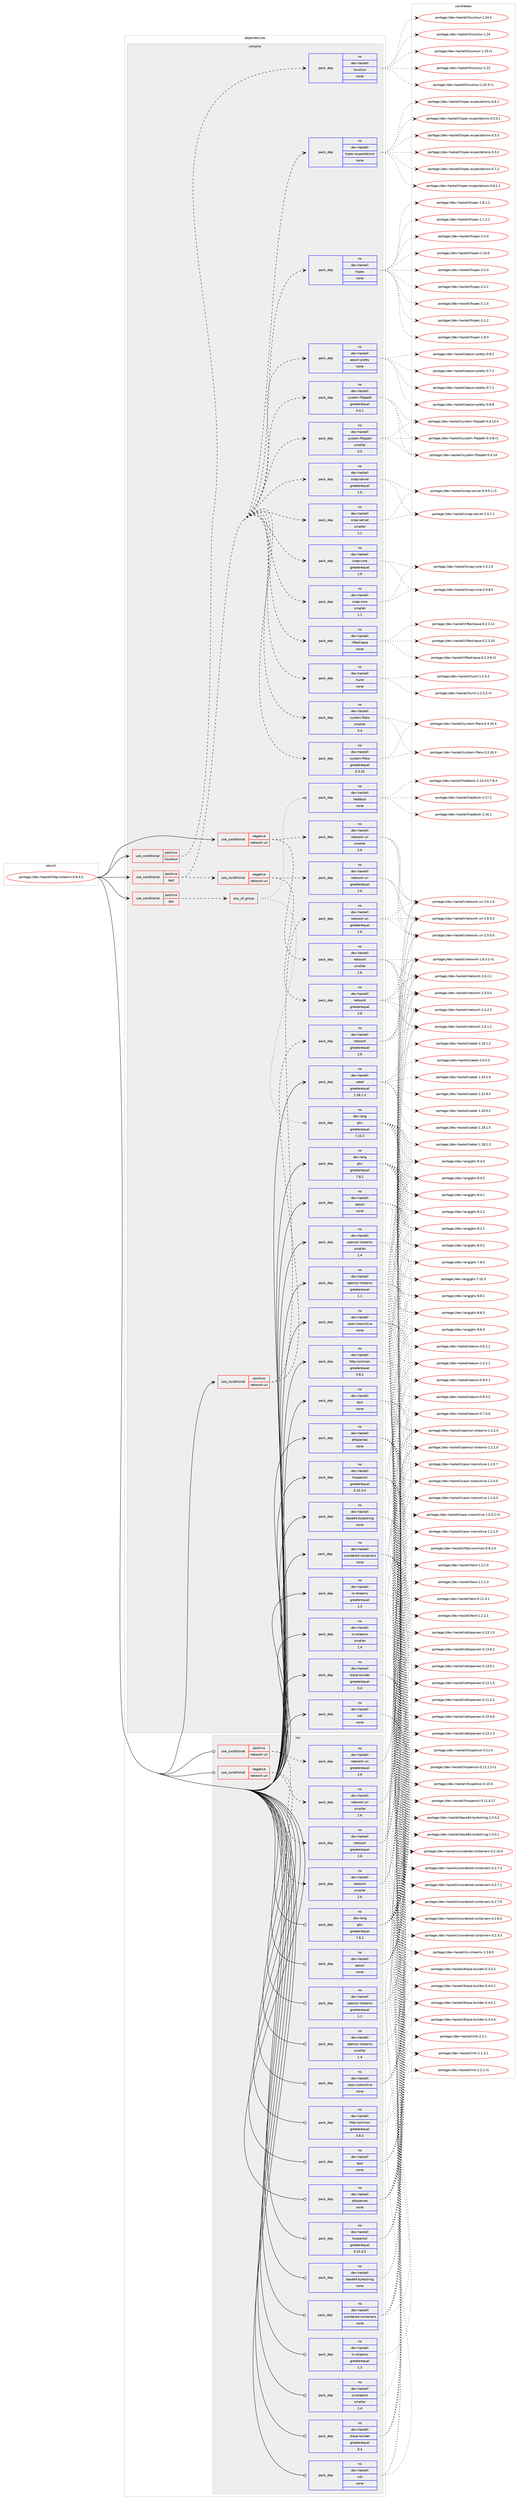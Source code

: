 digraph prolog {

# *************
# Graph options
# *************

newrank=true;
concentrate=true;
compound=true;
graph [rankdir=LR,fontname=Helvetica,fontsize=10,ranksep=1.5];#, ranksep=2.5, nodesep=0.2];
edge  [arrowhead=vee];
node  [fontname=Helvetica,fontsize=10];

# **********
# The ebuild
# **********

subgraph cluster_leftcol {
color=gray;
rank=same;
label=<<i>ebuild</i>>;
id [label="portage://dev-haskell/http-streams-0.8.4.0", color=red, width=4, href="../dev-haskell/http-streams-0.8.4.0.svg"];
}

# ****************
# The dependencies
# ****************

subgraph cluster_midcol {
color=gray;
label=<<i>dependencies</i>>;
subgraph cluster_compile {
fillcolor="#eeeeee";
style=filled;
label=<<i>compile</i>>;
subgraph cond133176 {
dependency555969 [label=<<TABLE BORDER="0" CELLBORDER="1" CELLSPACING="0" CELLPADDING="4"><TR><TD ROWSPAN="3" CELLPADDING="10">use_conditional</TD></TR><TR><TD>negative</TD></TR><TR><TD>network-uri</TD></TR></TABLE>>, shape=none, color=red];
subgraph pack416356 {
dependency555970 [label=<<TABLE BORDER="0" CELLBORDER="1" CELLSPACING="0" CELLPADDING="4" WIDTH="220"><TR><TD ROWSPAN="6" CELLPADDING="30">pack_dep</TD></TR><TR><TD WIDTH="110">no</TD></TR><TR><TD>dev-haskell</TD></TR><TR><TD>network</TD></TR><TR><TD>smaller</TD></TR><TR><TD>2.6</TD></TR></TABLE>>, shape=none, color=blue];
}
dependency555969:e -> dependency555970:w [weight=20,style="dashed",arrowhead="vee"];
subgraph pack416357 {
dependency555971 [label=<<TABLE BORDER="0" CELLBORDER="1" CELLSPACING="0" CELLPADDING="4" WIDTH="220"><TR><TD ROWSPAN="6" CELLPADDING="30">pack_dep</TD></TR><TR><TD WIDTH="110">no</TD></TR><TR><TD>dev-haskell</TD></TR><TR><TD>network-uri</TD></TR><TR><TD>smaller</TD></TR><TR><TD>2.6</TD></TR></TABLE>>, shape=none, color=blue];
}
dependency555969:e -> dependency555971:w [weight=20,style="dashed",arrowhead="vee"];
}
id:e -> dependency555969:w [weight=20,style="solid",arrowhead="vee"];
subgraph cond133177 {
dependency555972 [label=<<TABLE BORDER="0" CELLBORDER="1" CELLSPACING="0" CELLPADDING="4"><TR><TD ROWSPAN="3" CELLPADDING="10">use_conditional</TD></TR><TR><TD>positive</TD></TR><TR><TD>doc</TD></TR></TABLE>>, shape=none, color=red];
subgraph any6200 {
dependency555973 [label=<<TABLE BORDER="0" CELLBORDER="1" CELLSPACING="0" CELLPADDING="4"><TR><TD CELLPADDING="10">any_of_group</TD></TR></TABLE>>, shape=none, color=red];subgraph pack416358 {
dependency555974 [label=<<TABLE BORDER="0" CELLBORDER="1" CELLSPACING="0" CELLPADDING="4" WIDTH="220"><TR><TD ROWSPAN="6" CELLPADDING="30">pack_dep</TD></TR><TR><TD WIDTH="110">no</TD></TR><TR><TD>dev-haskell</TD></TR><TR><TD>haddock</TD></TR><TR><TD>none</TD></TR><TR><TD></TD></TR></TABLE>>, shape=none, color=blue];
}
dependency555973:e -> dependency555974:w [weight=20,style="dotted",arrowhead="oinv"];
subgraph pack416359 {
dependency555975 [label=<<TABLE BORDER="0" CELLBORDER="1" CELLSPACING="0" CELLPADDING="4" WIDTH="220"><TR><TD ROWSPAN="6" CELLPADDING="30">pack_dep</TD></TR><TR><TD WIDTH="110">no</TD></TR><TR><TD>dev-lang</TD></TR><TR><TD>ghc</TD></TR><TR><TD>greaterequal</TD></TR><TR><TD>7.10.2</TD></TR></TABLE>>, shape=none, color=blue];
}
dependency555973:e -> dependency555975:w [weight=20,style="dotted",arrowhead="oinv"];
}
dependency555972:e -> dependency555973:w [weight=20,style="dashed",arrowhead="vee"];
}
id:e -> dependency555972:w [weight=20,style="solid",arrowhead="vee"];
subgraph cond133178 {
dependency555976 [label=<<TABLE BORDER="0" CELLBORDER="1" CELLSPACING="0" CELLPADDING="4"><TR><TD ROWSPAN="3" CELLPADDING="10">use_conditional</TD></TR><TR><TD>positive</TD></TR><TR><TD>hscolour</TD></TR></TABLE>>, shape=none, color=red];
subgraph pack416360 {
dependency555977 [label=<<TABLE BORDER="0" CELLBORDER="1" CELLSPACING="0" CELLPADDING="4" WIDTH="220"><TR><TD ROWSPAN="6" CELLPADDING="30">pack_dep</TD></TR><TR><TD WIDTH="110">no</TD></TR><TR><TD>dev-haskell</TD></TR><TR><TD>hscolour</TD></TR><TR><TD>none</TD></TR><TR><TD></TD></TR></TABLE>>, shape=none, color=blue];
}
dependency555976:e -> dependency555977:w [weight=20,style="dashed",arrowhead="vee"];
}
id:e -> dependency555976:w [weight=20,style="solid",arrowhead="vee"];
subgraph cond133179 {
dependency555978 [label=<<TABLE BORDER="0" CELLBORDER="1" CELLSPACING="0" CELLPADDING="4"><TR><TD ROWSPAN="3" CELLPADDING="10">use_conditional</TD></TR><TR><TD>positive</TD></TR><TR><TD>network-uri</TD></TR></TABLE>>, shape=none, color=red];
subgraph pack416361 {
dependency555979 [label=<<TABLE BORDER="0" CELLBORDER="1" CELLSPACING="0" CELLPADDING="4" WIDTH="220"><TR><TD ROWSPAN="6" CELLPADDING="30">pack_dep</TD></TR><TR><TD WIDTH="110">no</TD></TR><TR><TD>dev-haskell</TD></TR><TR><TD>network</TD></TR><TR><TD>greaterequal</TD></TR><TR><TD>2.6</TD></TR></TABLE>>, shape=none, color=blue];
}
dependency555978:e -> dependency555979:w [weight=20,style="dashed",arrowhead="vee"];
subgraph pack416362 {
dependency555980 [label=<<TABLE BORDER="0" CELLBORDER="1" CELLSPACING="0" CELLPADDING="4" WIDTH="220"><TR><TD ROWSPAN="6" CELLPADDING="30">pack_dep</TD></TR><TR><TD WIDTH="110">no</TD></TR><TR><TD>dev-haskell</TD></TR><TR><TD>network-uri</TD></TR><TR><TD>greaterequal</TD></TR><TR><TD>2.6</TD></TR></TABLE>>, shape=none, color=blue];
}
dependency555978:e -> dependency555980:w [weight=20,style="dashed",arrowhead="vee"];
}
id:e -> dependency555978:w [weight=20,style="solid",arrowhead="vee"];
subgraph cond133180 {
dependency555981 [label=<<TABLE BORDER="0" CELLBORDER="1" CELLSPACING="0" CELLPADDING="4"><TR><TD ROWSPAN="3" CELLPADDING="10">use_conditional</TD></TR><TR><TD>positive</TD></TR><TR><TD>test</TD></TR></TABLE>>, shape=none, color=red];
subgraph pack416363 {
dependency555982 [label=<<TABLE BORDER="0" CELLBORDER="1" CELLSPACING="0" CELLPADDING="4" WIDTH="220"><TR><TD ROWSPAN="6" CELLPADDING="30">pack_dep</TD></TR><TR><TD WIDTH="110">no</TD></TR><TR><TD>dev-haskell</TD></TR><TR><TD>aeson-pretty</TD></TR><TR><TD>none</TD></TR><TR><TD></TD></TR></TABLE>>, shape=none, color=blue];
}
dependency555981:e -> dependency555982:w [weight=20,style="dashed",arrowhead="vee"];
subgraph pack416364 {
dependency555983 [label=<<TABLE BORDER="0" CELLBORDER="1" CELLSPACING="0" CELLPADDING="4" WIDTH="220"><TR><TD ROWSPAN="6" CELLPADDING="30">pack_dep</TD></TR><TR><TD WIDTH="110">no</TD></TR><TR><TD>dev-haskell</TD></TR><TR><TD>hspec</TD></TR><TR><TD>none</TD></TR><TR><TD></TD></TR></TABLE>>, shape=none, color=blue];
}
dependency555981:e -> dependency555983:w [weight=20,style="dashed",arrowhead="vee"];
subgraph pack416365 {
dependency555984 [label=<<TABLE BORDER="0" CELLBORDER="1" CELLSPACING="0" CELLPADDING="4" WIDTH="220"><TR><TD ROWSPAN="6" CELLPADDING="30">pack_dep</TD></TR><TR><TD WIDTH="110">no</TD></TR><TR><TD>dev-haskell</TD></TR><TR><TD>hspec-expectations</TD></TR><TR><TD>none</TD></TR><TR><TD></TD></TR></TABLE>>, shape=none, color=blue];
}
dependency555981:e -> dependency555984:w [weight=20,style="dashed",arrowhead="vee"];
subgraph pack416366 {
dependency555985 [label=<<TABLE BORDER="0" CELLBORDER="1" CELLSPACING="0" CELLPADDING="4" WIDTH="220"><TR><TD ROWSPAN="6" CELLPADDING="30">pack_dep</TD></TR><TR><TD WIDTH="110">no</TD></TR><TR><TD>dev-haskell</TD></TR><TR><TD>hunit</TD></TR><TR><TD>none</TD></TR><TR><TD></TD></TR></TABLE>>, shape=none, color=blue];
}
dependency555981:e -> dependency555985:w [weight=20,style="dashed",arrowhead="vee"];
subgraph pack416367 {
dependency555986 [label=<<TABLE BORDER="0" CELLBORDER="1" CELLSPACING="0" CELLPADDING="4" WIDTH="220"><TR><TD ROWSPAN="6" CELLPADDING="30">pack_dep</TD></TR><TR><TD WIDTH="110">no</TD></TR><TR><TD>dev-haskell</TD></TR><TR><TD>lifted-base</TD></TR><TR><TD>none</TD></TR><TR><TD></TD></TR></TABLE>>, shape=none, color=blue];
}
dependency555981:e -> dependency555986:w [weight=20,style="dashed",arrowhead="vee"];
subgraph pack416368 {
dependency555987 [label=<<TABLE BORDER="0" CELLBORDER="1" CELLSPACING="0" CELLPADDING="4" WIDTH="220"><TR><TD ROWSPAN="6" CELLPADDING="30">pack_dep</TD></TR><TR><TD WIDTH="110">no</TD></TR><TR><TD>dev-haskell</TD></TR><TR><TD>snap-core</TD></TR><TR><TD>greaterequal</TD></TR><TR><TD>1.0</TD></TR></TABLE>>, shape=none, color=blue];
}
dependency555981:e -> dependency555987:w [weight=20,style="dashed",arrowhead="vee"];
subgraph pack416369 {
dependency555988 [label=<<TABLE BORDER="0" CELLBORDER="1" CELLSPACING="0" CELLPADDING="4" WIDTH="220"><TR><TD ROWSPAN="6" CELLPADDING="30">pack_dep</TD></TR><TR><TD WIDTH="110">no</TD></TR><TR><TD>dev-haskell</TD></TR><TR><TD>snap-core</TD></TR><TR><TD>smaller</TD></TR><TR><TD>1.1</TD></TR></TABLE>>, shape=none, color=blue];
}
dependency555981:e -> dependency555988:w [weight=20,style="dashed",arrowhead="vee"];
subgraph pack416370 {
dependency555989 [label=<<TABLE BORDER="0" CELLBORDER="1" CELLSPACING="0" CELLPADDING="4" WIDTH="220"><TR><TD ROWSPAN="6" CELLPADDING="30">pack_dep</TD></TR><TR><TD WIDTH="110">no</TD></TR><TR><TD>dev-haskell</TD></TR><TR><TD>snap-server</TD></TR><TR><TD>greaterequal</TD></TR><TR><TD>1.0</TD></TR></TABLE>>, shape=none, color=blue];
}
dependency555981:e -> dependency555989:w [weight=20,style="dashed",arrowhead="vee"];
subgraph pack416371 {
dependency555990 [label=<<TABLE BORDER="0" CELLBORDER="1" CELLSPACING="0" CELLPADDING="4" WIDTH="220"><TR><TD ROWSPAN="6" CELLPADDING="30">pack_dep</TD></TR><TR><TD WIDTH="110">no</TD></TR><TR><TD>dev-haskell</TD></TR><TR><TD>snap-server</TD></TR><TR><TD>smaller</TD></TR><TR><TD>1.1</TD></TR></TABLE>>, shape=none, color=blue];
}
dependency555981:e -> dependency555990:w [weight=20,style="dashed",arrowhead="vee"];
subgraph pack416372 {
dependency555991 [label=<<TABLE BORDER="0" CELLBORDER="1" CELLSPACING="0" CELLPADDING="4" WIDTH="220"><TR><TD ROWSPAN="6" CELLPADDING="30">pack_dep</TD></TR><TR><TD WIDTH="110">no</TD></TR><TR><TD>dev-haskell</TD></TR><TR><TD>system-fileio</TD></TR><TR><TD>greaterequal</TD></TR><TR><TD>0.3.10</TD></TR></TABLE>>, shape=none, color=blue];
}
dependency555981:e -> dependency555991:w [weight=20,style="dashed",arrowhead="vee"];
subgraph pack416373 {
dependency555992 [label=<<TABLE BORDER="0" CELLBORDER="1" CELLSPACING="0" CELLPADDING="4" WIDTH="220"><TR><TD ROWSPAN="6" CELLPADDING="30">pack_dep</TD></TR><TR><TD WIDTH="110">no</TD></TR><TR><TD>dev-haskell</TD></TR><TR><TD>system-fileio</TD></TR><TR><TD>smaller</TD></TR><TR><TD>0.4</TD></TR></TABLE>>, shape=none, color=blue];
}
dependency555981:e -> dependency555992:w [weight=20,style="dashed",arrowhead="vee"];
subgraph pack416374 {
dependency555993 [label=<<TABLE BORDER="0" CELLBORDER="1" CELLSPACING="0" CELLPADDING="4" WIDTH="220"><TR><TD ROWSPAN="6" CELLPADDING="30">pack_dep</TD></TR><TR><TD WIDTH="110">no</TD></TR><TR><TD>dev-haskell</TD></TR><TR><TD>system-filepath</TD></TR><TR><TD>greaterequal</TD></TR><TR><TD>0.4.1</TD></TR></TABLE>>, shape=none, color=blue];
}
dependency555981:e -> dependency555993:w [weight=20,style="dashed",arrowhead="vee"];
subgraph pack416375 {
dependency555994 [label=<<TABLE BORDER="0" CELLBORDER="1" CELLSPACING="0" CELLPADDING="4" WIDTH="220"><TR><TD ROWSPAN="6" CELLPADDING="30">pack_dep</TD></TR><TR><TD WIDTH="110">no</TD></TR><TR><TD>dev-haskell</TD></TR><TR><TD>system-filepath</TD></TR><TR><TD>smaller</TD></TR><TR><TD>0.5</TD></TR></TABLE>>, shape=none, color=blue];
}
dependency555981:e -> dependency555994:w [weight=20,style="dashed",arrowhead="vee"];
subgraph cond133181 {
dependency555995 [label=<<TABLE BORDER="0" CELLBORDER="1" CELLSPACING="0" CELLPADDING="4"><TR><TD ROWSPAN="3" CELLPADDING="10">use_conditional</TD></TR><TR><TD>negative</TD></TR><TR><TD>network-uri</TD></TR></TABLE>>, shape=none, color=red];
subgraph pack416376 {
dependency555996 [label=<<TABLE BORDER="0" CELLBORDER="1" CELLSPACING="0" CELLPADDING="4" WIDTH="220"><TR><TD ROWSPAN="6" CELLPADDING="30">pack_dep</TD></TR><TR><TD WIDTH="110">no</TD></TR><TR><TD>dev-haskell</TD></TR><TR><TD>network</TD></TR><TR><TD>greaterequal</TD></TR><TR><TD>2.6</TD></TR></TABLE>>, shape=none, color=blue];
}
dependency555995:e -> dependency555996:w [weight=20,style="dashed",arrowhead="vee"];
subgraph pack416377 {
dependency555997 [label=<<TABLE BORDER="0" CELLBORDER="1" CELLSPACING="0" CELLPADDING="4" WIDTH="220"><TR><TD ROWSPAN="6" CELLPADDING="30">pack_dep</TD></TR><TR><TD WIDTH="110">no</TD></TR><TR><TD>dev-haskell</TD></TR><TR><TD>network-uri</TD></TR><TR><TD>greaterequal</TD></TR><TR><TD>2.6</TD></TR></TABLE>>, shape=none, color=blue];
}
dependency555995:e -> dependency555997:w [weight=20,style="dashed",arrowhead="vee"];
}
dependency555981:e -> dependency555995:w [weight=20,style="dashed",arrowhead="vee"];
}
id:e -> dependency555981:w [weight=20,style="solid",arrowhead="vee"];
subgraph pack416378 {
dependency555998 [label=<<TABLE BORDER="0" CELLBORDER="1" CELLSPACING="0" CELLPADDING="4" WIDTH="220"><TR><TD ROWSPAN="6" CELLPADDING="30">pack_dep</TD></TR><TR><TD WIDTH="110">no</TD></TR><TR><TD>dev-haskell</TD></TR><TR><TD>aeson</TD></TR><TR><TD>none</TD></TR><TR><TD></TD></TR></TABLE>>, shape=none, color=blue];
}
id:e -> dependency555998:w [weight=20,style="solid",arrowhead="vee"];
subgraph pack416379 {
dependency555999 [label=<<TABLE BORDER="0" CELLBORDER="1" CELLSPACING="0" CELLPADDING="4" WIDTH="220"><TR><TD ROWSPAN="6" CELLPADDING="30">pack_dep</TD></TR><TR><TD WIDTH="110">no</TD></TR><TR><TD>dev-haskell</TD></TR><TR><TD>attoparsec</TD></TR><TR><TD>none</TD></TR><TR><TD></TD></TR></TABLE>>, shape=none, color=blue];
}
id:e -> dependency555999:w [weight=20,style="solid",arrowhead="vee"];
subgraph pack416380 {
dependency556000 [label=<<TABLE BORDER="0" CELLBORDER="1" CELLSPACING="0" CELLPADDING="4" WIDTH="220"><TR><TD ROWSPAN="6" CELLPADDING="30">pack_dep</TD></TR><TR><TD WIDTH="110">no</TD></TR><TR><TD>dev-haskell</TD></TR><TR><TD>base64-bytestring</TD></TR><TR><TD>none</TD></TR><TR><TD></TD></TR></TABLE>>, shape=none, color=blue];
}
id:e -> dependency556000:w [weight=20,style="solid",arrowhead="vee"];
subgraph pack416381 {
dependency556001 [label=<<TABLE BORDER="0" CELLBORDER="1" CELLSPACING="0" CELLPADDING="4" WIDTH="220"><TR><TD ROWSPAN="6" CELLPADDING="30">pack_dep</TD></TR><TR><TD WIDTH="110">no</TD></TR><TR><TD>dev-haskell</TD></TR><TR><TD>blaze-builder</TD></TR><TR><TD>greaterequal</TD></TR><TR><TD>0.4</TD></TR></TABLE>>, shape=none, color=blue];
}
id:e -> dependency556001:w [weight=20,style="solid",arrowhead="vee"];
subgraph pack416382 {
dependency556002 [label=<<TABLE BORDER="0" CELLBORDER="1" CELLSPACING="0" CELLPADDING="4" WIDTH="220"><TR><TD ROWSPAN="6" CELLPADDING="30">pack_dep</TD></TR><TR><TD WIDTH="110">no</TD></TR><TR><TD>dev-haskell</TD></TR><TR><TD>cabal</TD></TR><TR><TD>greaterequal</TD></TR><TR><TD>1.18.1.3</TD></TR></TABLE>>, shape=none, color=blue];
}
id:e -> dependency556002:w [weight=20,style="solid",arrowhead="vee"];
subgraph pack416383 {
dependency556003 [label=<<TABLE BORDER="0" CELLBORDER="1" CELLSPACING="0" CELLPADDING="4" WIDTH="220"><TR><TD ROWSPAN="6" CELLPADDING="30">pack_dep</TD></TR><TR><TD WIDTH="110">no</TD></TR><TR><TD>dev-haskell</TD></TR><TR><TD>case-insensitive</TD></TR><TR><TD>none</TD></TR><TR><TD></TD></TR></TABLE>>, shape=none, color=blue];
}
id:e -> dependency556003:w [weight=20,style="solid",arrowhead="vee"];
subgraph pack416384 {
dependency556004 [label=<<TABLE BORDER="0" CELLBORDER="1" CELLSPACING="0" CELLPADDING="4" WIDTH="220"><TR><TD ROWSPAN="6" CELLPADDING="30">pack_dep</TD></TR><TR><TD WIDTH="110">no</TD></TR><TR><TD>dev-haskell</TD></TR><TR><TD>hsopenssl</TD></TR><TR><TD>greaterequal</TD></TR><TR><TD>0.10.3.5</TD></TR></TABLE>>, shape=none, color=blue];
}
id:e -> dependency556004:w [weight=20,style="solid",arrowhead="vee"];
subgraph pack416385 {
dependency556005 [label=<<TABLE BORDER="0" CELLBORDER="1" CELLSPACING="0" CELLPADDING="4" WIDTH="220"><TR><TD ROWSPAN="6" CELLPADDING="30">pack_dep</TD></TR><TR><TD WIDTH="110">no</TD></TR><TR><TD>dev-haskell</TD></TR><TR><TD>http-common</TD></TR><TR><TD>greaterequal</TD></TR><TR><TD>0.8.2</TD></TR></TABLE>>, shape=none, color=blue];
}
id:e -> dependency556005:w [weight=20,style="solid",arrowhead="vee"];
subgraph pack416386 {
dependency556006 [label=<<TABLE BORDER="0" CELLBORDER="1" CELLSPACING="0" CELLPADDING="4" WIDTH="220"><TR><TD ROWSPAN="6" CELLPADDING="30">pack_dep</TD></TR><TR><TD WIDTH="110">no</TD></TR><TR><TD>dev-haskell</TD></TR><TR><TD>io-streams</TD></TR><TR><TD>greaterequal</TD></TR><TR><TD>1.3</TD></TR></TABLE>>, shape=none, color=blue];
}
id:e -> dependency556006:w [weight=20,style="solid",arrowhead="vee"];
subgraph pack416387 {
dependency556007 [label=<<TABLE BORDER="0" CELLBORDER="1" CELLSPACING="0" CELLPADDING="4" WIDTH="220"><TR><TD ROWSPAN="6" CELLPADDING="30">pack_dep</TD></TR><TR><TD WIDTH="110">no</TD></TR><TR><TD>dev-haskell</TD></TR><TR><TD>io-streams</TD></TR><TR><TD>smaller</TD></TR><TR><TD>1.4</TD></TR></TABLE>>, shape=none, color=blue];
}
id:e -> dependency556007:w [weight=20,style="solid",arrowhead="vee"];
subgraph pack416388 {
dependency556008 [label=<<TABLE BORDER="0" CELLBORDER="1" CELLSPACING="0" CELLPADDING="4" WIDTH="220"><TR><TD ROWSPAN="6" CELLPADDING="30">pack_dep</TD></TR><TR><TD WIDTH="110">no</TD></TR><TR><TD>dev-haskell</TD></TR><TR><TD>mtl</TD></TR><TR><TD>none</TD></TR><TR><TD></TD></TR></TABLE>>, shape=none, color=blue];
}
id:e -> dependency556008:w [weight=20,style="solid",arrowhead="vee"];
subgraph pack416389 {
dependency556009 [label=<<TABLE BORDER="0" CELLBORDER="1" CELLSPACING="0" CELLPADDING="4" WIDTH="220"><TR><TD ROWSPAN="6" CELLPADDING="30">pack_dep</TD></TR><TR><TD WIDTH="110">no</TD></TR><TR><TD>dev-haskell</TD></TR><TR><TD>openssl-streams</TD></TR><TR><TD>greaterequal</TD></TR><TR><TD>1.1</TD></TR></TABLE>>, shape=none, color=blue];
}
id:e -> dependency556009:w [weight=20,style="solid",arrowhead="vee"];
subgraph pack416390 {
dependency556010 [label=<<TABLE BORDER="0" CELLBORDER="1" CELLSPACING="0" CELLPADDING="4" WIDTH="220"><TR><TD ROWSPAN="6" CELLPADDING="30">pack_dep</TD></TR><TR><TD WIDTH="110">no</TD></TR><TR><TD>dev-haskell</TD></TR><TR><TD>openssl-streams</TD></TR><TR><TD>smaller</TD></TR><TR><TD>1.4</TD></TR></TABLE>>, shape=none, color=blue];
}
id:e -> dependency556010:w [weight=20,style="solid",arrowhead="vee"];
subgraph pack416391 {
dependency556011 [label=<<TABLE BORDER="0" CELLBORDER="1" CELLSPACING="0" CELLPADDING="4" WIDTH="220"><TR><TD ROWSPAN="6" CELLPADDING="30">pack_dep</TD></TR><TR><TD WIDTH="110">no</TD></TR><TR><TD>dev-haskell</TD></TR><TR><TD>text</TD></TR><TR><TD>none</TD></TR><TR><TD></TD></TR></TABLE>>, shape=none, color=blue];
}
id:e -> dependency556011:w [weight=20,style="solid",arrowhead="vee"];
subgraph pack416392 {
dependency556012 [label=<<TABLE BORDER="0" CELLBORDER="1" CELLSPACING="0" CELLPADDING="4" WIDTH="220"><TR><TD ROWSPAN="6" CELLPADDING="30">pack_dep</TD></TR><TR><TD WIDTH="110">no</TD></TR><TR><TD>dev-haskell</TD></TR><TR><TD>unordered-containers</TD></TR><TR><TD>none</TD></TR><TR><TD></TD></TR></TABLE>>, shape=none, color=blue];
}
id:e -> dependency556012:w [weight=20,style="solid",arrowhead="vee"];
subgraph pack416393 {
dependency556013 [label=<<TABLE BORDER="0" CELLBORDER="1" CELLSPACING="0" CELLPADDING="4" WIDTH="220"><TR><TD ROWSPAN="6" CELLPADDING="30">pack_dep</TD></TR><TR><TD WIDTH="110">no</TD></TR><TR><TD>dev-lang</TD></TR><TR><TD>ghc</TD></TR><TR><TD>greaterequal</TD></TR><TR><TD>7.8.2</TD></TR></TABLE>>, shape=none, color=blue];
}
id:e -> dependency556013:w [weight=20,style="solid",arrowhead="vee"];
}
subgraph cluster_compileandrun {
fillcolor="#eeeeee";
style=filled;
label=<<i>compile and run</i>>;
}
subgraph cluster_run {
fillcolor="#eeeeee";
style=filled;
label=<<i>run</i>>;
subgraph cond133182 {
dependency556014 [label=<<TABLE BORDER="0" CELLBORDER="1" CELLSPACING="0" CELLPADDING="4"><TR><TD ROWSPAN="3" CELLPADDING="10">use_conditional</TD></TR><TR><TD>negative</TD></TR><TR><TD>network-uri</TD></TR></TABLE>>, shape=none, color=red];
subgraph pack416394 {
dependency556015 [label=<<TABLE BORDER="0" CELLBORDER="1" CELLSPACING="0" CELLPADDING="4" WIDTH="220"><TR><TD ROWSPAN="6" CELLPADDING="30">pack_dep</TD></TR><TR><TD WIDTH="110">no</TD></TR><TR><TD>dev-haskell</TD></TR><TR><TD>network</TD></TR><TR><TD>smaller</TD></TR><TR><TD>2.6</TD></TR></TABLE>>, shape=none, color=blue];
}
dependency556014:e -> dependency556015:w [weight=20,style="dashed",arrowhead="vee"];
subgraph pack416395 {
dependency556016 [label=<<TABLE BORDER="0" CELLBORDER="1" CELLSPACING="0" CELLPADDING="4" WIDTH="220"><TR><TD ROWSPAN="6" CELLPADDING="30">pack_dep</TD></TR><TR><TD WIDTH="110">no</TD></TR><TR><TD>dev-haskell</TD></TR><TR><TD>network-uri</TD></TR><TR><TD>smaller</TD></TR><TR><TD>2.6</TD></TR></TABLE>>, shape=none, color=blue];
}
dependency556014:e -> dependency556016:w [weight=20,style="dashed",arrowhead="vee"];
}
id:e -> dependency556014:w [weight=20,style="solid",arrowhead="odot"];
subgraph cond133183 {
dependency556017 [label=<<TABLE BORDER="0" CELLBORDER="1" CELLSPACING="0" CELLPADDING="4"><TR><TD ROWSPAN="3" CELLPADDING="10">use_conditional</TD></TR><TR><TD>positive</TD></TR><TR><TD>network-uri</TD></TR></TABLE>>, shape=none, color=red];
subgraph pack416396 {
dependency556018 [label=<<TABLE BORDER="0" CELLBORDER="1" CELLSPACING="0" CELLPADDING="4" WIDTH="220"><TR><TD ROWSPAN="6" CELLPADDING="30">pack_dep</TD></TR><TR><TD WIDTH="110">no</TD></TR><TR><TD>dev-haskell</TD></TR><TR><TD>network</TD></TR><TR><TD>greaterequal</TD></TR><TR><TD>2.6</TD></TR></TABLE>>, shape=none, color=blue];
}
dependency556017:e -> dependency556018:w [weight=20,style="dashed",arrowhead="vee"];
subgraph pack416397 {
dependency556019 [label=<<TABLE BORDER="0" CELLBORDER="1" CELLSPACING="0" CELLPADDING="4" WIDTH="220"><TR><TD ROWSPAN="6" CELLPADDING="30">pack_dep</TD></TR><TR><TD WIDTH="110">no</TD></TR><TR><TD>dev-haskell</TD></TR><TR><TD>network-uri</TD></TR><TR><TD>greaterequal</TD></TR><TR><TD>2.6</TD></TR></TABLE>>, shape=none, color=blue];
}
dependency556017:e -> dependency556019:w [weight=20,style="dashed",arrowhead="vee"];
}
id:e -> dependency556017:w [weight=20,style="solid",arrowhead="odot"];
subgraph pack416398 {
dependency556020 [label=<<TABLE BORDER="0" CELLBORDER="1" CELLSPACING="0" CELLPADDING="4" WIDTH="220"><TR><TD ROWSPAN="6" CELLPADDING="30">pack_dep</TD></TR><TR><TD WIDTH="110">no</TD></TR><TR><TD>dev-haskell</TD></TR><TR><TD>aeson</TD></TR><TR><TD>none</TD></TR><TR><TD></TD></TR></TABLE>>, shape=none, color=blue];
}
id:e -> dependency556020:w [weight=20,style="solid",arrowhead="odot"];
subgraph pack416399 {
dependency556021 [label=<<TABLE BORDER="0" CELLBORDER="1" CELLSPACING="0" CELLPADDING="4" WIDTH="220"><TR><TD ROWSPAN="6" CELLPADDING="30">pack_dep</TD></TR><TR><TD WIDTH="110">no</TD></TR><TR><TD>dev-haskell</TD></TR><TR><TD>attoparsec</TD></TR><TR><TD>none</TD></TR><TR><TD></TD></TR></TABLE>>, shape=none, color=blue];
}
id:e -> dependency556021:w [weight=20,style="solid",arrowhead="odot"];
subgraph pack416400 {
dependency556022 [label=<<TABLE BORDER="0" CELLBORDER="1" CELLSPACING="0" CELLPADDING="4" WIDTH="220"><TR><TD ROWSPAN="6" CELLPADDING="30">pack_dep</TD></TR><TR><TD WIDTH="110">no</TD></TR><TR><TD>dev-haskell</TD></TR><TR><TD>base64-bytestring</TD></TR><TR><TD>none</TD></TR><TR><TD></TD></TR></TABLE>>, shape=none, color=blue];
}
id:e -> dependency556022:w [weight=20,style="solid",arrowhead="odot"];
subgraph pack416401 {
dependency556023 [label=<<TABLE BORDER="0" CELLBORDER="1" CELLSPACING="0" CELLPADDING="4" WIDTH="220"><TR><TD ROWSPAN="6" CELLPADDING="30">pack_dep</TD></TR><TR><TD WIDTH="110">no</TD></TR><TR><TD>dev-haskell</TD></TR><TR><TD>blaze-builder</TD></TR><TR><TD>greaterequal</TD></TR><TR><TD>0.4</TD></TR></TABLE>>, shape=none, color=blue];
}
id:e -> dependency556023:w [weight=20,style="solid",arrowhead="odot"];
subgraph pack416402 {
dependency556024 [label=<<TABLE BORDER="0" CELLBORDER="1" CELLSPACING="0" CELLPADDING="4" WIDTH="220"><TR><TD ROWSPAN="6" CELLPADDING="30">pack_dep</TD></TR><TR><TD WIDTH="110">no</TD></TR><TR><TD>dev-haskell</TD></TR><TR><TD>case-insensitive</TD></TR><TR><TD>none</TD></TR><TR><TD></TD></TR></TABLE>>, shape=none, color=blue];
}
id:e -> dependency556024:w [weight=20,style="solid",arrowhead="odot"];
subgraph pack416403 {
dependency556025 [label=<<TABLE BORDER="0" CELLBORDER="1" CELLSPACING="0" CELLPADDING="4" WIDTH="220"><TR><TD ROWSPAN="6" CELLPADDING="30">pack_dep</TD></TR><TR><TD WIDTH="110">no</TD></TR><TR><TD>dev-haskell</TD></TR><TR><TD>hsopenssl</TD></TR><TR><TD>greaterequal</TD></TR><TR><TD>0.10.3.5</TD></TR></TABLE>>, shape=none, color=blue];
}
id:e -> dependency556025:w [weight=20,style="solid",arrowhead="odot"];
subgraph pack416404 {
dependency556026 [label=<<TABLE BORDER="0" CELLBORDER="1" CELLSPACING="0" CELLPADDING="4" WIDTH="220"><TR><TD ROWSPAN="6" CELLPADDING="30">pack_dep</TD></TR><TR><TD WIDTH="110">no</TD></TR><TR><TD>dev-haskell</TD></TR><TR><TD>http-common</TD></TR><TR><TD>greaterequal</TD></TR><TR><TD>0.8.2</TD></TR></TABLE>>, shape=none, color=blue];
}
id:e -> dependency556026:w [weight=20,style="solid",arrowhead="odot"];
subgraph pack416405 {
dependency556027 [label=<<TABLE BORDER="0" CELLBORDER="1" CELLSPACING="0" CELLPADDING="4" WIDTH="220"><TR><TD ROWSPAN="6" CELLPADDING="30">pack_dep</TD></TR><TR><TD WIDTH="110">no</TD></TR><TR><TD>dev-haskell</TD></TR><TR><TD>io-streams</TD></TR><TR><TD>greaterequal</TD></TR><TR><TD>1.3</TD></TR></TABLE>>, shape=none, color=blue];
}
id:e -> dependency556027:w [weight=20,style="solid",arrowhead="odot"];
subgraph pack416406 {
dependency556028 [label=<<TABLE BORDER="0" CELLBORDER="1" CELLSPACING="0" CELLPADDING="4" WIDTH="220"><TR><TD ROWSPAN="6" CELLPADDING="30">pack_dep</TD></TR><TR><TD WIDTH="110">no</TD></TR><TR><TD>dev-haskell</TD></TR><TR><TD>io-streams</TD></TR><TR><TD>smaller</TD></TR><TR><TD>1.4</TD></TR></TABLE>>, shape=none, color=blue];
}
id:e -> dependency556028:w [weight=20,style="solid",arrowhead="odot"];
subgraph pack416407 {
dependency556029 [label=<<TABLE BORDER="0" CELLBORDER="1" CELLSPACING="0" CELLPADDING="4" WIDTH="220"><TR><TD ROWSPAN="6" CELLPADDING="30">pack_dep</TD></TR><TR><TD WIDTH="110">no</TD></TR><TR><TD>dev-haskell</TD></TR><TR><TD>mtl</TD></TR><TR><TD>none</TD></TR><TR><TD></TD></TR></TABLE>>, shape=none, color=blue];
}
id:e -> dependency556029:w [weight=20,style="solid",arrowhead="odot"];
subgraph pack416408 {
dependency556030 [label=<<TABLE BORDER="0" CELLBORDER="1" CELLSPACING="0" CELLPADDING="4" WIDTH="220"><TR><TD ROWSPAN="6" CELLPADDING="30">pack_dep</TD></TR><TR><TD WIDTH="110">no</TD></TR><TR><TD>dev-haskell</TD></TR><TR><TD>openssl-streams</TD></TR><TR><TD>greaterequal</TD></TR><TR><TD>1.1</TD></TR></TABLE>>, shape=none, color=blue];
}
id:e -> dependency556030:w [weight=20,style="solid",arrowhead="odot"];
subgraph pack416409 {
dependency556031 [label=<<TABLE BORDER="0" CELLBORDER="1" CELLSPACING="0" CELLPADDING="4" WIDTH="220"><TR><TD ROWSPAN="6" CELLPADDING="30">pack_dep</TD></TR><TR><TD WIDTH="110">no</TD></TR><TR><TD>dev-haskell</TD></TR><TR><TD>openssl-streams</TD></TR><TR><TD>smaller</TD></TR><TR><TD>1.4</TD></TR></TABLE>>, shape=none, color=blue];
}
id:e -> dependency556031:w [weight=20,style="solid",arrowhead="odot"];
subgraph pack416410 {
dependency556032 [label=<<TABLE BORDER="0" CELLBORDER="1" CELLSPACING="0" CELLPADDING="4" WIDTH="220"><TR><TD ROWSPAN="6" CELLPADDING="30">pack_dep</TD></TR><TR><TD WIDTH="110">no</TD></TR><TR><TD>dev-haskell</TD></TR><TR><TD>text</TD></TR><TR><TD>none</TD></TR><TR><TD></TD></TR></TABLE>>, shape=none, color=blue];
}
id:e -> dependency556032:w [weight=20,style="solid",arrowhead="odot"];
subgraph pack416411 {
dependency556033 [label=<<TABLE BORDER="0" CELLBORDER="1" CELLSPACING="0" CELLPADDING="4" WIDTH="220"><TR><TD ROWSPAN="6" CELLPADDING="30">pack_dep</TD></TR><TR><TD WIDTH="110">no</TD></TR><TR><TD>dev-haskell</TD></TR><TR><TD>unordered-containers</TD></TR><TR><TD>none</TD></TR><TR><TD></TD></TR></TABLE>>, shape=none, color=blue];
}
id:e -> dependency556033:w [weight=20,style="solid",arrowhead="odot"];
subgraph pack416412 {
dependency556034 [label=<<TABLE BORDER="0" CELLBORDER="1" CELLSPACING="0" CELLPADDING="4" WIDTH="220"><TR><TD ROWSPAN="6" CELLPADDING="30">pack_dep</TD></TR><TR><TD WIDTH="110">no</TD></TR><TR><TD>dev-lang</TD></TR><TR><TD>ghc</TD></TR><TR><TD>greaterequal</TD></TR><TR><TD>7.8.2</TD></TR></TABLE>>, shape=none, color=blue];
}
id:e -> dependency556034:w [weight=20,style="solid",arrowhead="odot"];
}
}

# **************
# The candidates
# **************

subgraph cluster_choices {
rank=same;
color=gray;
label=<<i>candidates</i>>;

subgraph choice416356 {
color=black;
nodesep=1;
choice10010111845104971151071011081084711010111611911111410745504654465146494511449 [label="portage://dev-haskell/network-2.6.3.1-r1", color=red, width=4,href="../dev-haskell/network-2.6.3.1-r1.svg"];
choice1001011184510497115107101108108471101011161191111141074550465446504649 [label="portage://dev-haskell/network-2.6.2.1", color=red, width=4,href="../dev-haskell/network-2.6.2.1.svg"];
choice1001011184510497115107101108108471101011161191111141074550465346484648 [label="portage://dev-haskell/network-2.5.0.0", color=red, width=4,href="../dev-haskell/network-2.5.0.0.svg"];
choice1001011184510497115107101108108471101011161191111141074550465246504650 [label="portage://dev-haskell/network-2.4.2.2", color=red, width=4,href="../dev-haskell/network-2.4.2.2.svg"];
choice1001011184510497115107101108108471101011161191111141074550465246494650 [label="portage://dev-haskell/network-2.4.1.2", color=red, width=4,href="../dev-haskell/network-2.4.1.2.svg"];
dependency555970:e -> choice10010111845104971151071011081084711010111611911111410745504654465146494511449:w [style=dotted,weight="100"];
dependency555970:e -> choice1001011184510497115107101108108471101011161191111141074550465446504649:w [style=dotted,weight="100"];
dependency555970:e -> choice1001011184510497115107101108108471101011161191111141074550465346484648:w [style=dotted,weight="100"];
dependency555970:e -> choice1001011184510497115107101108108471101011161191111141074550465246504650:w [style=dotted,weight="100"];
dependency555970:e -> choice1001011184510497115107101108108471101011161191111141074550465246494650:w [style=dotted,weight="100"];
}
subgraph choice416357 {
color=black;
nodesep=1;
choice100101118451049711510710110810847110101116119111114107451171141054550465446494648 [label="portage://dev-haskell/network-uri-2.6.1.0", color=red, width=4,href="../dev-haskell/network-uri-2.6.1.0.svg"];
choice100101118451049711510710110810847110101116119111114107451171141054550465446484651 [label="portage://dev-haskell/network-uri-2.6.0.3", color=red, width=4,href="../dev-haskell/network-uri-2.6.0.3.svg"];
choice100101118451049711510710110810847110101116119111114107451171141054550465346484648 [label="portage://dev-haskell/network-uri-2.5.0.0", color=red, width=4,href="../dev-haskell/network-uri-2.5.0.0.svg"];
dependency555971:e -> choice100101118451049711510710110810847110101116119111114107451171141054550465446494648:w [style=dotted,weight="100"];
dependency555971:e -> choice100101118451049711510710110810847110101116119111114107451171141054550465446484651:w [style=dotted,weight="100"];
dependency555971:e -> choice100101118451049711510710110810847110101116119111114107451171141054550465346484648:w [style=dotted,weight="100"];
}
subgraph choice416358 {
color=black;
nodesep=1;
choice100101118451049711510710110810847104971001001119910745504649554650 [label="portage://dev-haskell/haddock-2.17.2", color=red, width=4,href="../dev-haskell/haddock-2.17.2.svg"];
choice100101118451049711510710110810847104971001001119910745504649544649 [label="portage://dev-haskell/haddock-2.16.1", color=red, width=4,href="../dev-haskell/haddock-2.16.1.svg"];
choice1001011184510497115107101108108471049710010011199107455046495246514648465546564651 [label="portage://dev-haskell/haddock-2.14.3.0.7.8.3", color=red, width=4,href="../dev-haskell/haddock-2.14.3.0.7.8.3.svg"];
dependency555974:e -> choice100101118451049711510710110810847104971001001119910745504649554650:w [style=dotted,weight="100"];
dependency555974:e -> choice100101118451049711510710110810847104971001001119910745504649544649:w [style=dotted,weight="100"];
dependency555974:e -> choice1001011184510497115107101108108471049710010011199107455046495246514648465546564651:w [style=dotted,weight="100"];
}
subgraph choice416359 {
color=black;
nodesep=1;
choice10010111845108971101034710310499455646564649 [label="portage://dev-lang/ghc-8.8.1", color=red, width=4,href="../dev-lang/ghc-8.8.1.svg"];
choice10010111845108971101034710310499455646544653 [label="portage://dev-lang/ghc-8.6.5", color=red, width=4,href="../dev-lang/ghc-8.6.5.svg"];
choice10010111845108971101034710310499455646544652 [label="portage://dev-lang/ghc-8.6.4", color=red, width=4,href="../dev-lang/ghc-8.6.4.svg"];
choice10010111845108971101034710310499455646524651 [label="portage://dev-lang/ghc-8.4.3", color=red, width=4,href="../dev-lang/ghc-8.4.3.svg"];
choice10010111845108971101034710310499455646524650 [label="portage://dev-lang/ghc-8.4.2", color=red, width=4,href="../dev-lang/ghc-8.4.2.svg"];
choice10010111845108971101034710310499455646524649 [label="portage://dev-lang/ghc-8.4.1", color=red, width=4,href="../dev-lang/ghc-8.4.1.svg"];
choice10010111845108971101034710310499455646504650 [label="portage://dev-lang/ghc-8.2.2", color=red, width=4,href="../dev-lang/ghc-8.2.2.svg"];
choice10010111845108971101034710310499455646504649 [label="portage://dev-lang/ghc-8.2.1", color=red, width=4,href="../dev-lang/ghc-8.2.1.svg"];
choice10010111845108971101034710310499455646484650 [label="portage://dev-lang/ghc-8.0.2", color=red, width=4,href="../dev-lang/ghc-8.0.2.svg"];
choice10010111845108971101034710310499455546564652 [label="portage://dev-lang/ghc-7.8.4", color=red, width=4,href="../dev-lang/ghc-7.8.4.svg"];
choice1001011184510897110103471031049945554649484651 [label="portage://dev-lang/ghc-7.10.3", color=red, width=4,href="../dev-lang/ghc-7.10.3.svg"];
dependency555975:e -> choice10010111845108971101034710310499455646564649:w [style=dotted,weight="100"];
dependency555975:e -> choice10010111845108971101034710310499455646544653:w [style=dotted,weight="100"];
dependency555975:e -> choice10010111845108971101034710310499455646544652:w [style=dotted,weight="100"];
dependency555975:e -> choice10010111845108971101034710310499455646524651:w [style=dotted,weight="100"];
dependency555975:e -> choice10010111845108971101034710310499455646524650:w [style=dotted,weight="100"];
dependency555975:e -> choice10010111845108971101034710310499455646524649:w [style=dotted,weight="100"];
dependency555975:e -> choice10010111845108971101034710310499455646504650:w [style=dotted,weight="100"];
dependency555975:e -> choice10010111845108971101034710310499455646504649:w [style=dotted,weight="100"];
dependency555975:e -> choice10010111845108971101034710310499455646484650:w [style=dotted,weight="100"];
dependency555975:e -> choice10010111845108971101034710310499455546564652:w [style=dotted,weight="100"];
dependency555975:e -> choice1001011184510897110103471031049945554649484651:w [style=dotted,weight="100"];
}
subgraph choice416360 {
color=black;
nodesep=1;
choice1001011184510497115107101108108471041159911110811111711445494650524652 [label="portage://dev-haskell/hscolour-1.24.4", color=red, width=4,href="../dev-haskell/hscolour-1.24.4.svg"];
choice100101118451049711510710110810847104115991111081111171144549465052 [label="portage://dev-haskell/hscolour-1.24", color=red, width=4,href="../dev-haskell/hscolour-1.24.svg"];
choice1001011184510497115107101108108471041159911110811111711445494650514511449 [label="portage://dev-haskell/hscolour-1.23-r1", color=red, width=4,href="../dev-haskell/hscolour-1.23-r1.svg"];
choice100101118451049711510710110810847104115991111081111171144549465050 [label="portage://dev-haskell/hscolour-1.22", color=red, width=4,href="../dev-haskell/hscolour-1.22.svg"];
choice10010111845104971151071011081084710411599111108111117114454946504846514511449 [label="portage://dev-haskell/hscolour-1.20.3-r1", color=red, width=4,href="../dev-haskell/hscolour-1.20.3-r1.svg"];
dependency555977:e -> choice1001011184510497115107101108108471041159911110811111711445494650524652:w [style=dotted,weight="100"];
dependency555977:e -> choice100101118451049711510710110810847104115991111081111171144549465052:w [style=dotted,weight="100"];
dependency555977:e -> choice1001011184510497115107101108108471041159911110811111711445494650514511449:w [style=dotted,weight="100"];
dependency555977:e -> choice100101118451049711510710110810847104115991111081111171144549465050:w [style=dotted,weight="100"];
dependency555977:e -> choice10010111845104971151071011081084710411599111108111117114454946504846514511449:w [style=dotted,weight="100"];
}
subgraph choice416361 {
color=black;
nodesep=1;
choice10010111845104971151071011081084711010111611911111410745504654465146494511449 [label="portage://dev-haskell/network-2.6.3.1-r1", color=red, width=4,href="../dev-haskell/network-2.6.3.1-r1.svg"];
choice1001011184510497115107101108108471101011161191111141074550465446504649 [label="portage://dev-haskell/network-2.6.2.1", color=red, width=4,href="../dev-haskell/network-2.6.2.1.svg"];
choice1001011184510497115107101108108471101011161191111141074550465346484648 [label="portage://dev-haskell/network-2.5.0.0", color=red, width=4,href="../dev-haskell/network-2.5.0.0.svg"];
choice1001011184510497115107101108108471101011161191111141074550465246504650 [label="portage://dev-haskell/network-2.4.2.2", color=red, width=4,href="../dev-haskell/network-2.4.2.2.svg"];
choice1001011184510497115107101108108471101011161191111141074550465246494650 [label="portage://dev-haskell/network-2.4.1.2", color=red, width=4,href="../dev-haskell/network-2.4.1.2.svg"];
dependency555979:e -> choice10010111845104971151071011081084711010111611911111410745504654465146494511449:w [style=dotted,weight="100"];
dependency555979:e -> choice1001011184510497115107101108108471101011161191111141074550465446504649:w [style=dotted,weight="100"];
dependency555979:e -> choice1001011184510497115107101108108471101011161191111141074550465346484648:w [style=dotted,weight="100"];
dependency555979:e -> choice1001011184510497115107101108108471101011161191111141074550465246504650:w [style=dotted,weight="100"];
dependency555979:e -> choice1001011184510497115107101108108471101011161191111141074550465246494650:w [style=dotted,weight="100"];
}
subgraph choice416362 {
color=black;
nodesep=1;
choice100101118451049711510710110810847110101116119111114107451171141054550465446494648 [label="portage://dev-haskell/network-uri-2.6.1.0", color=red, width=4,href="../dev-haskell/network-uri-2.6.1.0.svg"];
choice100101118451049711510710110810847110101116119111114107451171141054550465446484651 [label="portage://dev-haskell/network-uri-2.6.0.3", color=red, width=4,href="../dev-haskell/network-uri-2.6.0.3.svg"];
choice100101118451049711510710110810847110101116119111114107451171141054550465346484648 [label="portage://dev-haskell/network-uri-2.5.0.0", color=red, width=4,href="../dev-haskell/network-uri-2.5.0.0.svg"];
dependency555980:e -> choice100101118451049711510710110810847110101116119111114107451171141054550465446494648:w [style=dotted,weight="100"];
dependency555980:e -> choice100101118451049711510710110810847110101116119111114107451171141054550465446484651:w [style=dotted,weight="100"];
dependency555980:e -> choice100101118451049711510710110810847110101116119111114107451171141054550465346484648:w [style=dotted,weight="100"];
}
subgraph choice416363 {
color=black;
nodesep=1;
choice1001011184510497115107101108108479710111511111045112114101116116121454846564656 [label="portage://dev-haskell/aeson-pretty-0.8.8", color=red, width=4,href="../dev-haskell/aeson-pretty-0.8.8.svg"];
choice1001011184510497115107101108108479710111511111045112114101116116121454846564650 [label="portage://dev-haskell/aeson-pretty-0.8.2", color=red, width=4,href="../dev-haskell/aeson-pretty-0.8.2.svg"];
choice1001011184510497115107101108108479710111511111045112114101116116121454846554650 [label="portage://dev-haskell/aeson-pretty-0.7.2", color=red, width=4,href="../dev-haskell/aeson-pretty-0.7.2.svg"];
choice1001011184510497115107101108108479710111511111045112114101116116121454846554649 [label="portage://dev-haskell/aeson-pretty-0.7.1", color=red, width=4,href="../dev-haskell/aeson-pretty-0.7.1.svg"];
dependency555982:e -> choice1001011184510497115107101108108479710111511111045112114101116116121454846564656:w [style=dotted,weight="100"];
dependency555982:e -> choice1001011184510497115107101108108479710111511111045112114101116116121454846564650:w [style=dotted,weight="100"];
dependency555982:e -> choice1001011184510497115107101108108479710111511111045112114101116116121454846554650:w [style=dotted,weight="100"];
dependency555982:e -> choice1001011184510497115107101108108479710111511111045112114101116116121454846554649:w [style=dotted,weight="100"];
}
subgraph choice416364 {
color=black;
nodesep=1;
choice10010111845104971151071011081084710411511210199455046504652 [label="portage://dev-haskell/hspec-2.2.4", color=red, width=4,href="../dev-haskell/hspec-2.2.4.svg"];
choice10010111845104971151071011081084710411511210199455046504649 [label="portage://dev-haskell/hspec-2.2.1", color=red, width=4,href="../dev-haskell/hspec-2.2.1.svg"];
choice10010111845104971151071011081084710411511210199455046494652 [label="portage://dev-haskell/hspec-2.1.4", color=red, width=4,href="../dev-haskell/hspec-2.1.4.svg"];
choice10010111845104971151071011081084710411511210199455046494650 [label="portage://dev-haskell/hspec-2.1.2", color=red, width=4,href="../dev-haskell/hspec-2.1.2.svg"];
choice10010111845104971151071011081084710411511210199454946564651 [label="portage://dev-haskell/hspec-1.8.3", color=red, width=4,href="../dev-haskell/hspec-1.8.3.svg"];
choice100101118451049711510710110810847104115112101994549465646494649 [label="portage://dev-haskell/hspec-1.8.1.1", color=red, width=4,href="../dev-haskell/hspec-1.8.1.1.svg"];
choice100101118451049711510710110810847104115112101994549465546504649 [label="portage://dev-haskell/hspec-1.7.2.1", color=red, width=4,href="../dev-haskell/hspec-1.7.2.1.svg"];
choice10010111845104971151071011081084710411511210199454946534652 [label="portage://dev-haskell/hspec-1.5.4", color=red, width=4,href="../dev-haskell/hspec-1.5.4.svg"];
choice1001011184510497115107101108108471041151121019945494649484648 [label="portage://dev-haskell/hspec-1.10.0", color=red, width=4,href="../dev-haskell/hspec-1.10.0.svg"];
dependency555983:e -> choice10010111845104971151071011081084710411511210199455046504652:w [style=dotted,weight="100"];
dependency555983:e -> choice10010111845104971151071011081084710411511210199455046504649:w [style=dotted,weight="100"];
dependency555983:e -> choice10010111845104971151071011081084710411511210199455046494652:w [style=dotted,weight="100"];
dependency555983:e -> choice10010111845104971151071011081084710411511210199455046494650:w [style=dotted,weight="100"];
dependency555983:e -> choice10010111845104971151071011081084710411511210199454946564651:w [style=dotted,weight="100"];
dependency555983:e -> choice100101118451049711510710110810847104115112101994549465646494649:w [style=dotted,weight="100"];
dependency555983:e -> choice100101118451049711510710110810847104115112101994549465546504649:w [style=dotted,weight="100"];
dependency555983:e -> choice10010111845104971151071011081084710411511210199454946534652:w [style=dotted,weight="100"];
dependency555983:e -> choice1001011184510497115107101108108471041151121019945494649484648:w [style=dotted,weight="100"];
}
subgraph choice416365 {
color=black;
nodesep=1;
choice10010111845104971151071011081084710411511210199451011201121019911697116105111110115454846554650 [label="portage://dev-haskell/hspec-expectations-0.7.2", color=red, width=4,href="../dev-haskell/hspec-expectations-0.7.2.svg"];
choice100101118451049711510710110810847104115112101994510112011210199116971161051111101154548465446494649 [label="portage://dev-haskell/hspec-expectations-0.6.1.1", color=red, width=4,href="../dev-haskell/hspec-expectations-0.6.1.1.svg"];
choice10010111845104971151071011081084710411511210199451011201121019911697116105111110115454846544649 [label="portage://dev-haskell/hspec-expectations-0.6.1", color=red, width=4,href="../dev-haskell/hspec-expectations-0.6.1.svg"];
choice100101118451049711510710110810847104115112101994510112011210199116971161051111101154548465346484649 [label="portage://dev-haskell/hspec-expectations-0.5.0.1", color=red, width=4,href="../dev-haskell/hspec-expectations-0.5.0.1.svg"];
choice10010111845104971151071011081084710411511210199451011201121019911697116105111110115454846514651 [label="portage://dev-haskell/hspec-expectations-0.3.3", color=red, width=4,href="../dev-haskell/hspec-expectations-0.3.3.svg"];
choice10010111845104971151071011081084710411511210199451011201121019911697116105111110115454846514650 [label="portage://dev-haskell/hspec-expectations-0.3.2", color=red, width=4,href="../dev-haskell/hspec-expectations-0.3.2.svg"];
dependency555984:e -> choice10010111845104971151071011081084710411511210199451011201121019911697116105111110115454846554650:w [style=dotted,weight="100"];
dependency555984:e -> choice100101118451049711510710110810847104115112101994510112011210199116971161051111101154548465446494649:w [style=dotted,weight="100"];
dependency555984:e -> choice10010111845104971151071011081084710411511210199451011201121019911697116105111110115454846544649:w [style=dotted,weight="100"];
dependency555984:e -> choice100101118451049711510710110810847104115112101994510112011210199116971161051111101154548465346484649:w [style=dotted,weight="100"];
dependency555984:e -> choice10010111845104971151071011081084710411511210199451011201121019911697116105111110115454846514651:w [style=dotted,weight="100"];
dependency555984:e -> choice10010111845104971151071011081084710411511210199451011201121019911697116105111110115454846514650:w [style=dotted,weight="100"];
}
subgraph choice416366 {
color=black;
nodesep=1;
choice10010111845104971151071011081084710411711010511645494650465346504511449 [label="portage://dev-haskell/hunit-1.2.5.2-r1", color=red, width=4,href="../dev-haskell/hunit-1.2.5.2-r1.svg"];
choice1001011184510497115107101108108471041171101051164549465046534650 [label="portage://dev-haskell/hunit-1.2.5.2", color=red, width=4,href="../dev-haskell/hunit-1.2.5.2.svg"];
dependency555985:e -> choice10010111845104971151071011081084710411711010511645494650465346504511449:w [style=dotted,weight="100"];
dependency555985:e -> choice1001011184510497115107101108108471041171101051164549465046534650:w [style=dotted,weight="100"];
}
subgraph choice416367 {
color=black;
nodesep=1;
choice10010111845104971151071011081084710810510211610110045989711510145484650465146544511450 [label="portage://dev-haskell/lifted-base-0.2.3.6-r2", color=red, width=4,href="../dev-haskell/lifted-base-0.2.3.6-r2.svg"];
choice100101118451049711510710110810847108105102116101100459897115101454846504651464950 [label="portage://dev-haskell/lifted-base-0.2.3.12", color=red, width=4,href="../dev-haskell/lifted-base-0.2.3.12.svg"];
choice100101118451049711510710110810847108105102116101100459897115101454846504651464948 [label="portage://dev-haskell/lifted-base-0.2.3.10", color=red, width=4,href="../dev-haskell/lifted-base-0.2.3.10.svg"];
dependency555986:e -> choice10010111845104971151071011081084710810510211610110045989711510145484650465146544511450:w [style=dotted,weight="100"];
dependency555986:e -> choice100101118451049711510710110810847108105102116101100459897115101454846504651464950:w [style=dotted,weight="100"];
dependency555986:e -> choice100101118451049711510710110810847108105102116101100459897115101454846504651464948:w [style=dotted,weight="100"];
}
subgraph choice416368 {
color=black;
nodesep=1;
choice1001011184510497115107101108108471151109711245991111141014549464846494648 [label="portage://dev-haskell/snap-core-1.0.1.0", color=red, width=4,href="../dev-haskell/snap-core-1.0.1.0.svg"];
choice1001011184510497115107101108108471151109711245991111141014548465746564648 [label="portage://dev-haskell/snap-core-0.9.8.0", color=red, width=4,href="../dev-haskell/snap-core-0.9.8.0.svg"];
dependency555987:e -> choice1001011184510497115107101108108471151109711245991111141014549464846494648:w [style=dotted,weight="100"];
dependency555987:e -> choice1001011184510497115107101108108471151109711245991111141014548465746564648:w [style=dotted,weight="100"];
}
subgraph choice416369 {
color=black;
nodesep=1;
choice1001011184510497115107101108108471151109711245991111141014549464846494648 [label="portage://dev-haskell/snap-core-1.0.1.0", color=red, width=4,href="../dev-haskell/snap-core-1.0.1.0.svg"];
choice1001011184510497115107101108108471151109711245991111141014548465746564648 [label="portage://dev-haskell/snap-core-0.9.8.0", color=red, width=4,href="../dev-haskell/snap-core-0.9.8.0.svg"];
dependency555988:e -> choice1001011184510497115107101108108471151109711245991111141014549464846494648:w [style=dotted,weight="100"];
dependency555988:e -> choice1001011184510497115107101108108471151109711245991111141014548465746564648:w [style=dotted,weight="100"];
}
subgraph choice416370 {
color=black;
nodesep=1;
choice10010111845104971151071011081084711511097112451151011141181011144549464846494649 [label="portage://dev-haskell/snap-server-1.0.1.1", color=red, width=4,href="../dev-haskell/snap-server-1.0.1.1.svg"];
choice100101118451049711510710110810847115110971124511510111411810111445484657465346494511449 [label="portage://dev-haskell/snap-server-0.9.5.1-r1", color=red, width=4,href="../dev-haskell/snap-server-0.9.5.1-r1.svg"];
dependency555989:e -> choice10010111845104971151071011081084711511097112451151011141181011144549464846494649:w [style=dotted,weight="100"];
dependency555989:e -> choice100101118451049711510710110810847115110971124511510111411810111445484657465346494511449:w [style=dotted,weight="100"];
}
subgraph choice416371 {
color=black;
nodesep=1;
choice10010111845104971151071011081084711511097112451151011141181011144549464846494649 [label="portage://dev-haskell/snap-server-1.0.1.1", color=red, width=4,href="../dev-haskell/snap-server-1.0.1.1.svg"];
choice100101118451049711510710110810847115110971124511510111411810111445484657465346494511449 [label="portage://dev-haskell/snap-server-0.9.5.1-r1", color=red, width=4,href="../dev-haskell/snap-server-0.9.5.1-r1.svg"];
dependency555990:e -> choice10010111845104971151071011081084711511097112451151011141181011144549464846494649:w [style=dotted,weight="100"];
dependency555990:e -> choice100101118451049711510710110810847115110971124511510111411810111445484657465346494511449:w [style=dotted,weight="100"];
}
subgraph choice416372 {
color=black;
nodesep=1;
choice10010111845104971151071011081084711512111511610110945102105108101105111454846514649544652 [label="portage://dev-haskell/system-fileio-0.3.16.4", color=red, width=4,href="../dev-haskell/system-fileio-0.3.16.4.svg"];
choice10010111845104971151071011081084711512111511610110945102105108101105111454846514649544651 [label="portage://dev-haskell/system-fileio-0.3.16.3", color=red, width=4,href="../dev-haskell/system-fileio-0.3.16.3.svg"];
dependency555991:e -> choice10010111845104971151071011081084711512111511610110945102105108101105111454846514649544652:w [style=dotted,weight="100"];
dependency555991:e -> choice10010111845104971151071011081084711512111511610110945102105108101105111454846514649544651:w [style=dotted,weight="100"];
}
subgraph choice416373 {
color=black;
nodesep=1;
choice10010111845104971151071011081084711512111511610110945102105108101105111454846514649544652 [label="portage://dev-haskell/system-fileio-0.3.16.4", color=red, width=4,href="../dev-haskell/system-fileio-0.3.16.4.svg"];
choice10010111845104971151071011081084711512111511610110945102105108101105111454846514649544651 [label="portage://dev-haskell/system-fileio-0.3.16.3", color=red, width=4,href="../dev-haskell/system-fileio-0.3.16.3.svg"];
dependency555992:e -> choice10010111845104971151071011081084711512111511610110945102105108101105111454846514649544652:w [style=dotted,weight="100"];
dependency555992:e -> choice10010111845104971151071011081084711512111511610110945102105108101105111454846514649544651:w [style=dotted,weight="100"];
}
subgraph choice416374 {
color=black;
nodesep=1;
choice10010111845104971151071011081084711512111511610110945102105108101112971161044548465246564511449 [label="portage://dev-haskell/system-filepath-0.4.8-r1", color=red, width=4,href="../dev-haskell/system-filepath-0.4.8-r1.svg"];
choice100101118451049711510710110810847115121115116101109451021051081011129711610445484652464952 [label="portage://dev-haskell/system-filepath-0.4.14", color=red, width=4,href="../dev-haskell/system-filepath-0.4.14.svg"];
choice1001011184510497115107101108108471151211151161011094510210510810111297116104454846524649514652 [label="portage://dev-haskell/system-filepath-0.4.13.4", color=red, width=4,href="../dev-haskell/system-filepath-0.4.13.4.svg"];
dependency555993:e -> choice10010111845104971151071011081084711512111511610110945102105108101112971161044548465246564511449:w [style=dotted,weight="100"];
dependency555993:e -> choice100101118451049711510710110810847115121115116101109451021051081011129711610445484652464952:w [style=dotted,weight="100"];
dependency555993:e -> choice1001011184510497115107101108108471151211151161011094510210510810111297116104454846524649514652:w [style=dotted,weight="100"];
}
subgraph choice416375 {
color=black;
nodesep=1;
choice10010111845104971151071011081084711512111511610110945102105108101112971161044548465246564511449 [label="portage://dev-haskell/system-filepath-0.4.8-r1", color=red, width=4,href="../dev-haskell/system-filepath-0.4.8-r1.svg"];
choice100101118451049711510710110810847115121115116101109451021051081011129711610445484652464952 [label="portage://dev-haskell/system-filepath-0.4.14", color=red, width=4,href="../dev-haskell/system-filepath-0.4.14.svg"];
choice1001011184510497115107101108108471151211151161011094510210510810111297116104454846524649514652 [label="portage://dev-haskell/system-filepath-0.4.13.4", color=red, width=4,href="../dev-haskell/system-filepath-0.4.13.4.svg"];
dependency555994:e -> choice10010111845104971151071011081084711512111511610110945102105108101112971161044548465246564511449:w [style=dotted,weight="100"];
dependency555994:e -> choice100101118451049711510710110810847115121115116101109451021051081011129711610445484652464952:w [style=dotted,weight="100"];
dependency555994:e -> choice1001011184510497115107101108108471151211151161011094510210510810111297116104454846524649514652:w [style=dotted,weight="100"];
}
subgraph choice416376 {
color=black;
nodesep=1;
choice10010111845104971151071011081084711010111611911111410745504654465146494511449 [label="portage://dev-haskell/network-2.6.3.1-r1", color=red, width=4,href="../dev-haskell/network-2.6.3.1-r1.svg"];
choice1001011184510497115107101108108471101011161191111141074550465446504649 [label="portage://dev-haskell/network-2.6.2.1", color=red, width=4,href="../dev-haskell/network-2.6.2.1.svg"];
choice1001011184510497115107101108108471101011161191111141074550465346484648 [label="portage://dev-haskell/network-2.5.0.0", color=red, width=4,href="../dev-haskell/network-2.5.0.0.svg"];
choice1001011184510497115107101108108471101011161191111141074550465246504650 [label="portage://dev-haskell/network-2.4.2.2", color=red, width=4,href="../dev-haskell/network-2.4.2.2.svg"];
choice1001011184510497115107101108108471101011161191111141074550465246494650 [label="portage://dev-haskell/network-2.4.1.2", color=red, width=4,href="../dev-haskell/network-2.4.1.2.svg"];
dependency555996:e -> choice10010111845104971151071011081084711010111611911111410745504654465146494511449:w [style=dotted,weight="100"];
dependency555996:e -> choice1001011184510497115107101108108471101011161191111141074550465446504649:w [style=dotted,weight="100"];
dependency555996:e -> choice1001011184510497115107101108108471101011161191111141074550465346484648:w [style=dotted,weight="100"];
dependency555996:e -> choice1001011184510497115107101108108471101011161191111141074550465246504650:w [style=dotted,weight="100"];
dependency555996:e -> choice1001011184510497115107101108108471101011161191111141074550465246494650:w [style=dotted,weight="100"];
}
subgraph choice416377 {
color=black;
nodesep=1;
choice100101118451049711510710110810847110101116119111114107451171141054550465446494648 [label="portage://dev-haskell/network-uri-2.6.1.0", color=red, width=4,href="../dev-haskell/network-uri-2.6.1.0.svg"];
choice100101118451049711510710110810847110101116119111114107451171141054550465446484651 [label="portage://dev-haskell/network-uri-2.6.0.3", color=red, width=4,href="../dev-haskell/network-uri-2.6.0.3.svg"];
choice100101118451049711510710110810847110101116119111114107451171141054550465346484648 [label="portage://dev-haskell/network-uri-2.5.0.0", color=red, width=4,href="../dev-haskell/network-uri-2.5.0.0.svg"];
dependency555997:e -> choice100101118451049711510710110810847110101116119111114107451171141054550465446494648:w [style=dotted,weight="100"];
dependency555997:e -> choice100101118451049711510710110810847110101116119111114107451171141054550465446484651:w [style=dotted,weight="100"];
dependency555997:e -> choice100101118451049711510710110810847110101116119111114107451171141054550465346484648:w [style=dotted,weight="100"];
}
subgraph choice416378 {
color=black;
nodesep=1;
choice100101118451049711510710110810847971011151111104549464846504649 [label="portage://dev-haskell/aeson-1.0.2.1", color=red, width=4,href="../dev-haskell/aeson-1.0.2.1.svg"];
choice100101118451049711510710110810847971011151111104548465746484649 [label="portage://dev-haskell/aeson-0.9.0.1", color=red, width=4,href="../dev-haskell/aeson-0.9.0.1.svg"];
choice100101118451049711510710110810847971011151111104548465646484650 [label="portage://dev-haskell/aeson-0.8.0.2", color=red, width=4,href="../dev-haskell/aeson-0.8.0.2.svg"];
choice100101118451049711510710110810847971011151111104548465546484654 [label="portage://dev-haskell/aeson-0.7.0.6", color=red, width=4,href="../dev-haskell/aeson-0.7.0.6.svg"];
choice100101118451049711510710110810847971011151111104548465446504649 [label="portage://dev-haskell/aeson-0.6.2.1", color=red, width=4,href="../dev-haskell/aeson-0.6.2.1.svg"];
dependency555998:e -> choice100101118451049711510710110810847971011151111104549464846504649:w [style=dotted,weight="100"];
dependency555998:e -> choice100101118451049711510710110810847971011151111104548465746484649:w [style=dotted,weight="100"];
dependency555998:e -> choice100101118451049711510710110810847971011151111104548465646484650:w [style=dotted,weight="100"];
dependency555998:e -> choice100101118451049711510710110810847971011151111104548465546484654:w [style=dotted,weight="100"];
dependency555998:e -> choice100101118451049711510710110810847971011151111104548465446504649:w [style=dotted,weight="100"];
}
subgraph choice416379 {
color=black;
nodesep=1;
choice100101118451049711510710110810847971161161111129711411510199454846495146504651 [label="portage://dev-haskell/attoparsec-0.13.2.3", color=red, width=4,href="../dev-haskell/attoparsec-0.13.2.3.svg"];
choice100101118451049711510710110810847971161161111129711411510199454846495146494648 [label="portage://dev-haskell/attoparsec-0.13.1.0", color=red, width=4,href="../dev-haskell/attoparsec-0.13.1.0.svg"];
choice100101118451049711510710110810847971161161111129711411510199454846495146484650 [label="portage://dev-haskell/attoparsec-0.13.0.2", color=red, width=4,href="../dev-haskell/attoparsec-0.13.0.2.svg"];
choice100101118451049711510710110810847971161161111129711411510199454846495146484649 [label="portage://dev-haskell/attoparsec-0.13.0.1", color=red, width=4,href="../dev-haskell/attoparsec-0.13.0.1.svg"];
choice100101118451049711510710110810847971161161111129711411510199454846495046494653 [label="portage://dev-haskell/attoparsec-0.12.1.5", color=red, width=4,href="../dev-haskell/attoparsec-0.12.1.5.svg"];
choice100101118451049711510710110810847971161161111129711411510199454846494946504649 [label="portage://dev-haskell/attoparsec-0.11.2.1", color=red, width=4,href="../dev-haskell/attoparsec-0.11.2.1.svg"];
choice100101118451049711510710110810847971161161111129711411510199454846494846524648 [label="portage://dev-haskell/attoparsec-0.10.4.0", color=red, width=4,href="../dev-haskell/attoparsec-0.10.4.0.svg"];
dependency555999:e -> choice100101118451049711510710110810847971161161111129711411510199454846495146504651:w [style=dotted,weight="100"];
dependency555999:e -> choice100101118451049711510710110810847971161161111129711411510199454846495146494648:w [style=dotted,weight="100"];
dependency555999:e -> choice100101118451049711510710110810847971161161111129711411510199454846495146484650:w [style=dotted,weight="100"];
dependency555999:e -> choice100101118451049711510710110810847971161161111129711411510199454846495146484649:w [style=dotted,weight="100"];
dependency555999:e -> choice100101118451049711510710110810847971161161111129711411510199454846495046494653:w [style=dotted,weight="100"];
dependency555999:e -> choice100101118451049711510710110810847971161161111129711411510199454846494946504649:w [style=dotted,weight="100"];
dependency555999:e -> choice100101118451049711510710110810847971161161111129711411510199454846494846524648:w [style=dotted,weight="100"];
}
subgraph choice416380 {
color=black;
nodesep=1;
choice1001011184510497115107101108108479897115101545245981211161011151161141051101034549464846484650 [label="portage://dev-haskell/base64-bytestring-1.0.0.2", color=red, width=4,href="../dev-haskell/base64-bytestring-1.0.0.2.svg"];
choice1001011184510497115107101108108479897115101545245981211161011151161141051101034549464846484649 [label="portage://dev-haskell/base64-bytestring-1.0.0.1", color=red, width=4,href="../dev-haskell/base64-bytestring-1.0.0.1.svg"];
dependency556000:e -> choice1001011184510497115107101108108479897115101545245981211161011151161141051101034549464846484650:w [style=dotted,weight="100"];
dependency556000:e -> choice1001011184510497115107101108108479897115101545245981211161011151161141051101034549464846484649:w [style=dotted,weight="100"];
}
subgraph choice416381 {
color=black;
nodesep=1;
choice100101118451049711510710110810847981089712210145981171051081001011144548465246484650 [label="portage://dev-haskell/blaze-builder-0.4.0.2", color=red, width=4,href="../dev-haskell/blaze-builder-0.4.0.2.svg"];
choice100101118451049711510710110810847981089712210145981171051081001011144548465246484649 [label="portage://dev-haskell/blaze-builder-0.4.0.1", color=red, width=4,href="../dev-haskell/blaze-builder-0.4.0.1.svg"];
choice100101118451049711510710110810847981089712210145981171051081001011144548465146514652 [label="portage://dev-haskell/blaze-builder-0.3.3.4", color=red, width=4,href="../dev-haskell/blaze-builder-0.3.3.4.svg"];
choice100101118451049711510710110810847981089712210145981171051081001011144548465146514650 [label="portage://dev-haskell/blaze-builder-0.3.3.2", color=red, width=4,href="../dev-haskell/blaze-builder-0.3.3.2.svg"];
dependency556001:e -> choice100101118451049711510710110810847981089712210145981171051081001011144548465246484650:w [style=dotted,weight="100"];
dependency556001:e -> choice100101118451049711510710110810847981089712210145981171051081001011144548465246484649:w [style=dotted,weight="100"];
dependency556001:e -> choice100101118451049711510710110810847981089712210145981171051081001011144548465146514652:w [style=dotted,weight="100"];
dependency556001:e -> choice100101118451049711510710110810847981089712210145981171051081001011144548465146514650:w [style=dotted,weight="100"];
}
subgraph choice416382 {
color=black;
nodesep=1;
choice100101118451049711510710110810847999798971084550464846484650 [label="portage://dev-haskell/cabal-2.0.0.2", color=red, width=4,href="../dev-haskell/cabal-2.0.0.2.svg"];
choice10010111845104971151071011081084799979897108454946505246504648 [label="portage://dev-haskell/cabal-1.24.2.0", color=red, width=4,href="../dev-haskell/cabal-1.24.2.0.svg"];
choice10010111845104971151071011081084799979897108454946505046564648 [label="portage://dev-haskell/cabal-1.22.8.0", color=red, width=4,href="../dev-haskell/cabal-1.22.8.0.svg"];
choice10010111845104971151071011081084799979897108454946504846484650 [label="portage://dev-haskell/cabal-1.20.0.2", color=red, width=4,href="../dev-haskell/cabal-1.20.0.2.svg"];
choice10010111845104971151071011081084799979897108454946495646494653 [label="portage://dev-haskell/cabal-1.18.1.5", color=red, width=4,href="../dev-haskell/cabal-1.18.1.5.svg"];
choice10010111845104971151071011081084799979897108454946495646494651 [label="portage://dev-haskell/cabal-1.18.1.3", color=red, width=4,href="../dev-haskell/cabal-1.18.1.3.svg"];
choice10010111845104971151071011081084799979897108454946495646494650 [label="portage://dev-haskell/cabal-1.18.1.2", color=red, width=4,href="../dev-haskell/cabal-1.18.1.2.svg"];
dependency556002:e -> choice100101118451049711510710110810847999798971084550464846484650:w [style=dotted,weight="100"];
dependency556002:e -> choice10010111845104971151071011081084799979897108454946505246504648:w [style=dotted,weight="100"];
dependency556002:e -> choice10010111845104971151071011081084799979897108454946505046564648:w [style=dotted,weight="100"];
dependency556002:e -> choice10010111845104971151071011081084799979897108454946504846484650:w [style=dotted,weight="100"];
dependency556002:e -> choice10010111845104971151071011081084799979897108454946495646494653:w [style=dotted,weight="100"];
dependency556002:e -> choice10010111845104971151071011081084799979897108454946495646494651:w [style=dotted,weight="100"];
dependency556002:e -> choice10010111845104971151071011081084799979897108454946495646494650:w [style=dotted,weight="100"];
}
subgraph choice416383 {
color=black;
nodesep=1;
choice1001011184510497115107101108108479997115101451051101151011101151051161051181014549465046494648 [label="portage://dev-haskell/case-insensitive-1.2.1.0", color=red, width=4,href="../dev-haskell/case-insensitive-1.2.1.0.svg"];
choice1001011184510497115107101108108479997115101451051101151011101151051161051181014549465046484655 [label="portage://dev-haskell/case-insensitive-1.2.0.7", color=red, width=4,href="../dev-haskell/case-insensitive-1.2.0.7.svg"];
choice1001011184510497115107101108108479997115101451051101151011101151051161051181014549465046484653 [label="portage://dev-haskell/case-insensitive-1.2.0.5", color=red, width=4,href="../dev-haskell/case-insensitive-1.2.0.5.svg"];
choice1001011184510497115107101108108479997115101451051101151011101151051161051181014549464946484651 [label="portage://dev-haskell/case-insensitive-1.1.0.3", color=red, width=4,href="../dev-haskell/case-insensitive-1.1.0.3.svg"];
choice10010111845104971151071011081084799971151014510511011510111011510511610511810145494648464846504511449 [label="portage://dev-haskell/case-insensitive-1.0.0.2-r1", color=red, width=4,href="../dev-haskell/case-insensitive-1.0.0.2-r1.svg"];
dependency556003:e -> choice1001011184510497115107101108108479997115101451051101151011101151051161051181014549465046494648:w [style=dotted,weight="100"];
dependency556003:e -> choice1001011184510497115107101108108479997115101451051101151011101151051161051181014549465046484655:w [style=dotted,weight="100"];
dependency556003:e -> choice1001011184510497115107101108108479997115101451051101151011101151051161051181014549465046484653:w [style=dotted,weight="100"];
dependency556003:e -> choice1001011184510497115107101108108479997115101451051101151011101151051161051181014549464946484651:w [style=dotted,weight="100"];
dependency556003:e -> choice10010111845104971151071011081084799971151014510511011510111011510511610511810145494648464846504511449:w [style=dotted,weight="100"];
}
subgraph choice416384 {
color=black;
nodesep=1;
choice10010111845104971151071011081084710411511111210111011511510845484649494652464955 [label="portage://dev-haskell/hsopenssl-0.11.4.17", color=red, width=4,href="../dev-haskell/hsopenssl-0.11.4.17.svg"];
choice10010111845104971151071011081084710411511111210111011511510845484649494652 [label="portage://dev-haskell/hsopenssl-0.11.4", color=red, width=4,href="../dev-haskell/hsopenssl-0.11.4.svg"];
choice1001011184510497115107101108108471041151111121011101151151084548464949464946494511449 [label="portage://dev-haskell/hsopenssl-0.11.1.1-r1", color=red, width=4,href="../dev-haskell/hsopenssl-0.11.1.1-r1.svg"];
choice10010111845104971151071011081084710411511111210111011511510845484649484652 [label="portage://dev-haskell/hsopenssl-0.10.4", color=red, width=4,href="../dev-haskell/hsopenssl-0.10.4.svg"];
dependency556004:e -> choice10010111845104971151071011081084710411511111210111011511510845484649494652464955:w [style=dotted,weight="100"];
dependency556004:e -> choice10010111845104971151071011081084710411511111210111011511510845484649494652:w [style=dotted,weight="100"];
dependency556004:e -> choice1001011184510497115107101108108471041151111121011101151151084548464949464946494511449:w [style=dotted,weight="100"];
dependency556004:e -> choice10010111845104971151071011081084710411511111210111011511510845484649484652:w [style=dotted,weight="100"];
}
subgraph choice416385 {
color=black;
nodesep=1;
choice10010111845104971151071011081084710411611611245991111091091111104548465646504648 [label="portage://dev-haskell/http-common-0.8.2.0", color=red, width=4,href="../dev-haskell/http-common-0.8.2.0.svg"];
dependency556005:e -> choice10010111845104971151071011081084710411611611245991111091091111104548465646504648:w [style=dotted,weight="100"];
}
subgraph choice416386 {
color=black;
nodesep=1;
choice10010111845104971151071011081084710511145115116114101971091154549465146544648 [label="portage://dev-haskell/io-streams-1.3.6.0", color=red, width=4,href="../dev-haskell/io-streams-1.3.6.0.svg"];
dependency556006:e -> choice10010111845104971151071011081084710511145115116114101971091154549465146544648:w [style=dotted,weight="100"];
}
subgraph choice416387 {
color=black;
nodesep=1;
choice10010111845104971151071011081084710511145115116114101971091154549465146544648 [label="portage://dev-haskell/io-streams-1.3.6.0", color=red, width=4,href="../dev-haskell/io-streams-1.3.6.0.svg"];
dependency556007:e -> choice10010111845104971151071011081084710511145115116114101971091154549465146544648:w [style=dotted,weight="100"];
}
subgraph choice416388 {
color=black;
nodesep=1;
choice1001011184510497115107101108108471091161084550465046494511449 [label="portage://dev-haskell/mtl-2.2.1-r1", color=red, width=4,href="../dev-haskell/mtl-2.2.1-r1.svg"];
choice100101118451049711510710110810847109116108455046504649 [label="portage://dev-haskell/mtl-2.2.1", color=red, width=4,href="../dev-haskell/mtl-2.2.1.svg"];
choice1001011184510497115107101108108471091161084550464946514649 [label="portage://dev-haskell/mtl-2.1.3.1", color=red, width=4,href="../dev-haskell/mtl-2.1.3.1.svg"];
dependency556008:e -> choice1001011184510497115107101108108471091161084550465046494511449:w [style=dotted,weight="100"];
dependency556008:e -> choice100101118451049711510710110810847109116108455046504649:w [style=dotted,weight="100"];
dependency556008:e -> choice1001011184510497115107101108108471091161084550464946514649:w [style=dotted,weight="100"];
}
subgraph choice416389 {
color=black;
nodesep=1;
choice10010111845104971151071011081084711111210111011511510845115116114101971091154549465046504648 [label="portage://dev-haskell/openssl-streams-1.2.2.0", color=red, width=4,href="../dev-haskell/openssl-streams-1.2.2.0.svg"];
choice10010111845104971151071011081084711111210111011511510845115116114101971091154549465046494648 [label="portage://dev-haskell/openssl-streams-1.2.1.0", color=red, width=4,href="../dev-haskell/openssl-streams-1.2.1.0.svg"];
dependency556009:e -> choice10010111845104971151071011081084711111210111011511510845115116114101971091154549465046504648:w [style=dotted,weight="100"];
dependency556009:e -> choice10010111845104971151071011081084711111210111011511510845115116114101971091154549465046494648:w [style=dotted,weight="100"];
}
subgraph choice416390 {
color=black;
nodesep=1;
choice10010111845104971151071011081084711111210111011511510845115116114101971091154549465046504648 [label="portage://dev-haskell/openssl-streams-1.2.2.0", color=red, width=4,href="../dev-haskell/openssl-streams-1.2.2.0.svg"];
choice10010111845104971151071011081084711111210111011511510845115116114101971091154549465046494648 [label="portage://dev-haskell/openssl-streams-1.2.1.0", color=red, width=4,href="../dev-haskell/openssl-streams-1.2.1.0.svg"];
dependency556010:e -> choice10010111845104971151071011081084711111210111011511510845115116114101971091154549465046504648:w [style=dotted,weight="100"];
dependency556010:e -> choice10010111845104971151071011081084711111210111011511510845115116114101971091154549465046494648:w [style=dotted,weight="100"];
}
subgraph choice416391 {
color=black;
nodesep=1;
choice1001011184510497115107101108108471161011201164549465046504649 [label="portage://dev-haskell/text-1.2.2.1", color=red, width=4,href="../dev-haskell/text-1.2.2.1.svg"];
choice1001011184510497115107101108108471161011201164549465046504648 [label="portage://dev-haskell/text-1.2.2.0", color=red, width=4,href="../dev-haskell/text-1.2.2.0.svg"];
choice1001011184510497115107101108108471161011201164549464946494651 [label="portage://dev-haskell/text-1.1.1.3", color=red, width=4,href="../dev-haskell/text-1.1.1.3.svg"];
choice100101118451049711510710110810847116101120116454846494946514649 [label="portage://dev-haskell/text-0.11.3.1", color=red, width=4,href="../dev-haskell/text-0.11.3.1.svg"];
dependency556011:e -> choice1001011184510497115107101108108471161011201164549465046504649:w [style=dotted,weight="100"];
dependency556011:e -> choice1001011184510497115107101108108471161011201164549465046504648:w [style=dotted,weight="100"];
dependency556011:e -> choice1001011184510497115107101108108471161011201164549464946494651:w [style=dotted,weight="100"];
dependency556011:e -> choice100101118451049711510710110810847116101120116454846494946514649:w [style=dotted,weight="100"];
}
subgraph choice416392 {
color=black;
nodesep=1;
choice1001011184510497115107101108108471171101111141001011141011004599111110116971051101011141154548465046554650 [label="portage://dev-haskell/unordered-containers-0.2.7.2", color=red, width=4,href="../dev-haskell/unordered-containers-0.2.7.2.svg"];
choice1001011184510497115107101108108471171101111141001011141011004599111110116971051101011141154548465046554649 [label="portage://dev-haskell/unordered-containers-0.2.7.1", color=red, width=4,href="../dev-haskell/unordered-containers-0.2.7.1.svg"];
choice1001011184510497115107101108108471171101111141001011141011004599111110116971051101011141154548465046554648 [label="portage://dev-haskell/unordered-containers-0.2.7.0", color=red, width=4,href="../dev-haskell/unordered-containers-0.2.7.0.svg"];
choice1001011184510497115107101108108471171101111141001011141011004599111110116971051101011141154548465046544648 [label="portage://dev-haskell/unordered-containers-0.2.6.0", color=red, width=4,href="../dev-haskell/unordered-containers-0.2.6.0.svg"];
choice1001011184510497115107101108108471171101111141001011141011004599111110116971051101011141154548465046514651 [label="portage://dev-haskell/unordered-containers-0.2.3.3", color=red, width=4,href="../dev-haskell/unordered-containers-0.2.3.3.svg"];
choice100101118451049711510710110810847117110111114100101114101100459911111011697105110101114115454846504649484648 [label="portage://dev-haskell/unordered-containers-0.2.10.0", color=red, width=4,href="../dev-haskell/unordered-containers-0.2.10.0.svg"];
dependency556012:e -> choice1001011184510497115107101108108471171101111141001011141011004599111110116971051101011141154548465046554650:w [style=dotted,weight="100"];
dependency556012:e -> choice1001011184510497115107101108108471171101111141001011141011004599111110116971051101011141154548465046554649:w [style=dotted,weight="100"];
dependency556012:e -> choice1001011184510497115107101108108471171101111141001011141011004599111110116971051101011141154548465046554648:w [style=dotted,weight="100"];
dependency556012:e -> choice1001011184510497115107101108108471171101111141001011141011004599111110116971051101011141154548465046544648:w [style=dotted,weight="100"];
dependency556012:e -> choice1001011184510497115107101108108471171101111141001011141011004599111110116971051101011141154548465046514651:w [style=dotted,weight="100"];
dependency556012:e -> choice100101118451049711510710110810847117110111114100101114101100459911111011697105110101114115454846504649484648:w [style=dotted,weight="100"];
}
subgraph choice416393 {
color=black;
nodesep=1;
choice10010111845108971101034710310499455646564649 [label="portage://dev-lang/ghc-8.8.1", color=red, width=4,href="../dev-lang/ghc-8.8.1.svg"];
choice10010111845108971101034710310499455646544653 [label="portage://dev-lang/ghc-8.6.5", color=red, width=4,href="../dev-lang/ghc-8.6.5.svg"];
choice10010111845108971101034710310499455646544652 [label="portage://dev-lang/ghc-8.6.4", color=red, width=4,href="../dev-lang/ghc-8.6.4.svg"];
choice10010111845108971101034710310499455646524651 [label="portage://dev-lang/ghc-8.4.3", color=red, width=4,href="../dev-lang/ghc-8.4.3.svg"];
choice10010111845108971101034710310499455646524650 [label="portage://dev-lang/ghc-8.4.2", color=red, width=4,href="../dev-lang/ghc-8.4.2.svg"];
choice10010111845108971101034710310499455646524649 [label="portage://dev-lang/ghc-8.4.1", color=red, width=4,href="../dev-lang/ghc-8.4.1.svg"];
choice10010111845108971101034710310499455646504650 [label="portage://dev-lang/ghc-8.2.2", color=red, width=4,href="../dev-lang/ghc-8.2.2.svg"];
choice10010111845108971101034710310499455646504649 [label="portage://dev-lang/ghc-8.2.1", color=red, width=4,href="../dev-lang/ghc-8.2.1.svg"];
choice10010111845108971101034710310499455646484650 [label="portage://dev-lang/ghc-8.0.2", color=red, width=4,href="../dev-lang/ghc-8.0.2.svg"];
choice10010111845108971101034710310499455546564652 [label="portage://dev-lang/ghc-7.8.4", color=red, width=4,href="../dev-lang/ghc-7.8.4.svg"];
choice1001011184510897110103471031049945554649484651 [label="portage://dev-lang/ghc-7.10.3", color=red, width=4,href="../dev-lang/ghc-7.10.3.svg"];
dependency556013:e -> choice10010111845108971101034710310499455646564649:w [style=dotted,weight="100"];
dependency556013:e -> choice10010111845108971101034710310499455646544653:w [style=dotted,weight="100"];
dependency556013:e -> choice10010111845108971101034710310499455646544652:w [style=dotted,weight="100"];
dependency556013:e -> choice10010111845108971101034710310499455646524651:w [style=dotted,weight="100"];
dependency556013:e -> choice10010111845108971101034710310499455646524650:w [style=dotted,weight="100"];
dependency556013:e -> choice10010111845108971101034710310499455646524649:w [style=dotted,weight="100"];
dependency556013:e -> choice10010111845108971101034710310499455646504650:w [style=dotted,weight="100"];
dependency556013:e -> choice10010111845108971101034710310499455646504649:w [style=dotted,weight="100"];
dependency556013:e -> choice10010111845108971101034710310499455646484650:w [style=dotted,weight="100"];
dependency556013:e -> choice10010111845108971101034710310499455546564652:w [style=dotted,weight="100"];
dependency556013:e -> choice1001011184510897110103471031049945554649484651:w [style=dotted,weight="100"];
}
subgraph choice416394 {
color=black;
nodesep=1;
choice10010111845104971151071011081084711010111611911111410745504654465146494511449 [label="portage://dev-haskell/network-2.6.3.1-r1", color=red, width=4,href="../dev-haskell/network-2.6.3.1-r1.svg"];
choice1001011184510497115107101108108471101011161191111141074550465446504649 [label="portage://dev-haskell/network-2.6.2.1", color=red, width=4,href="../dev-haskell/network-2.6.2.1.svg"];
choice1001011184510497115107101108108471101011161191111141074550465346484648 [label="portage://dev-haskell/network-2.5.0.0", color=red, width=4,href="../dev-haskell/network-2.5.0.0.svg"];
choice1001011184510497115107101108108471101011161191111141074550465246504650 [label="portage://dev-haskell/network-2.4.2.2", color=red, width=4,href="../dev-haskell/network-2.4.2.2.svg"];
choice1001011184510497115107101108108471101011161191111141074550465246494650 [label="portage://dev-haskell/network-2.4.1.2", color=red, width=4,href="../dev-haskell/network-2.4.1.2.svg"];
dependency556015:e -> choice10010111845104971151071011081084711010111611911111410745504654465146494511449:w [style=dotted,weight="100"];
dependency556015:e -> choice1001011184510497115107101108108471101011161191111141074550465446504649:w [style=dotted,weight="100"];
dependency556015:e -> choice1001011184510497115107101108108471101011161191111141074550465346484648:w [style=dotted,weight="100"];
dependency556015:e -> choice1001011184510497115107101108108471101011161191111141074550465246504650:w [style=dotted,weight="100"];
dependency556015:e -> choice1001011184510497115107101108108471101011161191111141074550465246494650:w [style=dotted,weight="100"];
}
subgraph choice416395 {
color=black;
nodesep=1;
choice100101118451049711510710110810847110101116119111114107451171141054550465446494648 [label="portage://dev-haskell/network-uri-2.6.1.0", color=red, width=4,href="../dev-haskell/network-uri-2.6.1.0.svg"];
choice100101118451049711510710110810847110101116119111114107451171141054550465446484651 [label="portage://dev-haskell/network-uri-2.6.0.3", color=red, width=4,href="../dev-haskell/network-uri-2.6.0.3.svg"];
choice100101118451049711510710110810847110101116119111114107451171141054550465346484648 [label="portage://dev-haskell/network-uri-2.5.0.0", color=red, width=4,href="../dev-haskell/network-uri-2.5.0.0.svg"];
dependency556016:e -> choice100101118451049711510710110810847110101116119111114107451171141054550465446494648:w [style=dotted,weight="100"];
dependency556016:e -> choice100101118451049711510710110810847110101116119111114107451171141054550465446484651:w [style=dotted,weight="100"];
dependency556016:e -> choice100101118451049711510710110810847110101116119111114107451171141054550465346484648:w [style=dotted,weight="100"];
}
subgraph choice416396 {
color=black;
nodesep=1;
choice10010111845104971151071011081084711010111611911111410745504654465146494511449 [label="portage://dev-haskell/network-2.6.3.1-r1", color=red, width=4,href="../dev-haskell/network-2.6.3.1-r1.svg"];
choice1001011184510497115107101108108471101011161191111141074550465446504649 [label="portage://dev-haskell/network-2.6.2.1", color=red, width=4,href="../dev-haskell/network-2.6.2.1.svg"];
choice1001011184510497115107101108108471101011161191111141074550465346484648 [label="portage://dev-haskell/network-2.5.0.0", color=red, width=4,href="../dev-haskell/network-2.5.0.0.svg"];
choice1001011184510497115107101108108471101011161191111141074550465246504650 [label="portage://dev-haskell/network-2.4.2.2", color=red, width=4,href="../dev-haskell/network-2.4.2.2.svg"];
choice1001011184510497115107101108108471101011161191111141074550465246494650 [label="portage://dev-haskell/network-2.4.1.2", color=red, width=4,href="../dev-haskell/network-2.4.1.2.svg"];
dependency556018:e -> choice10010111845104971151071011081084711010111611911111410745504654465146494511449:w [style=dotted,weight="100"];
dependency556018:e -> choice1001011184510497115107101108108471101011161191111141074550465446504649:w [style=dotted,weight="100"];
dependency556018:e -> choice1001011184510497115107101108108471101011161191111141074550465346484648:w [style=dotted,weight="100"];
dependency556018:e -> choice1001011184510497115107101108108471101011161191111141074550465246504650:w [style=dotted,weight="100"];
dependency556018:e -> choice1001011184510497115107101108108471101011161191111141074550465246494650:w [style=dotted,weight="100"];
}
subgraph choice416397 {
color=black;
nodesep=1;
choice100101118451049711510710110810847110101116119111114107451171141054550465446494648 [label="portage://dev-haskell/network-uri-2.6.1.0", color=red, width=4,href="../dev-haskell/network-uri-2.6.1.0.svg"];
choice100101118451049711510710110810847110101116119111114107451171141054550465446484651 [label="portage://dev-haskell/network-uri-2.6.0.3", color=red, width=4,href="../dev-haskell/network-uri-2.6.0.3.svg"];
choice100101118451049711510710110810847110101116119111114107451171141054550465346484648 [label="portage://dev-haskell/network-uri-2.5.0.0", color=red, width=4,href="../dev-haskell/network-uri-2.5.0.0.svg"];
dependency556019:e -> choice100101118451049711510710110810847110101116119111114107451171141054550465446494648:w [style=dotted,weight="100"];
dependency556019:e -> choice100101118451049711510710110810847110101116119111114107451171141054550465446484651:w [style=dotted,weight="100"];
dependency556019:e -> choice100101118451049711510710110810847110101116119111114107451171141054550465346484648:w [style=dotted,weight="100"];
}
subgraph choice416398 {
color=black;
nodesep=1;
choice100101118451049711510710110810847971011151111104549464846504649 [label="portage://dev-haskell/aeson-1.0.2.1", color=red, width=4,href="../dev-haskell/aeson-1.0.2.1.svg"];
choice100101118451049711510710110810847971011151111104548465746484649 [label="portage://dev-haskell/aeson-0.9.0.1", color=red, width=4,href="../dev-haskell/aeson-0.9.0.1.svg"];
choice100101118451049711510710110810847971011151111104548465646484650 [label="portage://dev-haskell/aeson-0.8.0.2", color=red, width=4,href="../dev-haskell/aeson-0.8.0.2.svg"];
choice100101118451049711510710110810847971011151111104548465546484654 [label="portage://dev-haskell/aeson-0.7.0.6", color=red, width=4,href="../dev-haskell/aeson-0.7.0.6.svg"];
choice100101118451049711510710110810847971011151111104548465446504649 [label="portage://dev-haskell/aeson-0.6.2.1", color=red, width=4,href="../dev-haskell/aeson-0.6.2.1.svg"];
dependency556020:e -> choice100101118451049711510710110810847971011151111104549464846504649:w [style=dotted,weight="100"];
dependency556020:e -> choice100101118451049711510710110810847971011151111104548465746484649:w [style=dotted,weight="100"];
dependency556020:e -> choice100101118451049711510710110810847971011151111104548465646484650:w [style=dotted,weight="100"];
dependency556020:e -> choice100101118451049711510710110810847971011151111104548465546484654:w [style=dotted,weight="100"];
dependency556020:e -> choice100101118451049711510710110810847971011151111104548465446504649:w [style=dotted,weight="100"];
}
subgraph choice416399 {
color=black;
nodesep=1;
choice100101118451049711510710110810847971161161111129711411510199454846495146504651 [label="portage://dev-haskell/attoparsec-0.13.2.3", color=red, width=4,href="../dev-haskell/attoparsec-0.13.2.3.svg"];
choice100101118451049711510710110810847971161161111129711411510199454846495146494648 [label="portage://dev-haskell/attoparsec-0.13.1.0", color=red, width=4,href="../dev-haskell/attoparsec-0.13.1.0.svg"];
choice100101118451049711510710110810847971161161111129711411510199454846495146484650 [label="portage://dev-haskell/attoparsec-0.13.0.2", color=red, width=4,href="../dev-haskell/attoparsec-0.13.0.2.svg"];
choice100101118451049711510710110810847971161161111129711411510199454846495146484649 [label="portage://dev-haskell/attoparsec-0.13.0.1", color=red, width=4,href="../dev-haskell/attoparsec-0.13.0.1.svg"];
choice100101118451049711510710110810847971161161111129711411510199454846495046494653 [label="portage://dev-haskell/attoparsec-0.12.1.5", color=red, width=4,href="../dev-haskell/attoparsec-0.12.1.5.svg"];
choice100101118451049711510710110810847971161161111129711411510199454846494946504649 [label="portage://dev-haskell/attoparsec-0.11.2.1", color=red, width=4,href="../dev-haskell/attoparsec-0.11.2.1.svg"];
choice100101118451049711510710110810847971161161111129711411510199454846494846524648 [label="portage://dev-haskell/attoparsec-0.10.4.0", color=red, width=4,href="../dev-haskell/attoparsec-0.10.4.0.svg"];
dependency556021:e -> choice100101118451049711510710110810847971161161111129711411510199454846495146504651:w [style=dotted,weight="100"];
dependency556021:e -> choice100101118451049711510710110810847971161161111129711411510199454846495146494648:w [style=dotted,weight="100"];
dependency556021:e -> choice100101118451049711510710110810847971161161111129711411510199454846495146484650:w [style=dotted,weight="100"];
dependency556021:e -> choice100101118451049711510710110810847971161161111129711411510199454846495146484649:w [style=dotted,weight="100"];
dependency556021:e -> choice100101118451049711510710110810847971161161111129711411510199454846495046494653:w [style=dotted,weight="100"];
dependency556021:e -> choice100101118451049711510710110810847971161161111129711411510199454846494946504649:w [style=dotted,weight="100"];
dependency556021:e -> choice100101118451049711510710110810847971161161111129711411510199454846494846524648:w [style=dotted,weight="100"];
}
subgraph choice416400 {
color=black;
nodesep=1;
choice1001011184510497115107101108108479897115101545245981211161011151161141051101034549464846484650 [label="portage://dev-haskell/base64-bytestring-1.0.0.2", color=red, width=4,href="../dev-haskell/base64-bytestring-1.0.0.2.svg"];
choice1001011184510497115107101108108479897115101545245981211161011151161141051101034549464846484649 [label="portage://dev-haskell/base64-bytestring-1.0.0.1", color=red, width=4,href="../dev-haskell/base64-bytestring-1.0.0.1.svg"];
dependency556022:e -> choice1001011184510497115107101108108479897115101545245981211161011151161141051101034549464846484650:w [style=dotted,weight="100"];
dependency556022:e -> choice1001011184510497115107101108108479897115101545245981211161011151161141051101034549464846484649:w [style=dotted,weight="100"];
}
subgraph choice416401 {
color=black;
nodesep=1;
choice100101118451049711510710110810847981089712210145981171051081001011144548465246484650 [label="portage://dev-haskell/blaze-builder-0.4.0.2", color=red, width=4,href="../dev-haskell/blaze-builder-0.4.0.2.svg"];
choice100101118451049711510710110810847981089712210145981171051081001011144548465246484649 [label="portage://dev-haskell/blaze-builder-0.4.0.1", color=red, width=4,href="../dev-haskell/blaze-builder-0.4.0.1.svg"];
choice100101118451049711510710110810847981089712210145981171051081001011144548465146514652 [label="portage://dev-haskell/blaze-builder-0.3.3.4", color=red, width=4,href="../dev-haskell/blaze-builder-0.3.3.4.svg"];
choice100101118451049711510710110810847981089712210145981171051081001011144548465146514650 [label="portage://dev-haskell/blaze-builder-0.3.3.2", color=red, width=4,href="../dev-haskell/blaze-builder-0.3.3.2.svg"];
dependency556023:e -> choice100101118451049711510710110810847981089712210145981171051081001011144548465246484650:w [style=dotted,weight="100"];
dependency556023:e -> choice100101118451049711510710110810847981089712210145981171051081001011144548465246484649:w [style=dotted,weight="100"];
dependency556023:e -> choice100101118451049711510710110810847981089712210145981171051081001011144548465146514652:w [style=dotted,weight="100"];
dependency556023:e -> choice100101118451049711510710110810847981089712210145981171051081001011144548465146514650:w [style=dotted,weight="100"];
}
subgraph choice416402 {
color=black;
nodesep=1;
choice1001011184510497115107101108108479997115101451051101151011101151051161051181014549465046494648 [label="portage://dev-haskell/case-insensitive-1.2.1.0", color=red, width=4,href="../dev-haskell/case-insensitive-1.2.1.0.svg"];
choice1001011184510497115107101108108479997115101451051101151011101151051161051181014549465046484655 [label="portage://dev-haskell/case-insensitive-1.2.0.7", color=red, width=4,href="../dev-haskell/case-insensitive-1.2.0.7.svg"];
choice1001011184510497115107101108108479997115101451051101151011101151051161051181014549465046484653 [label="portage://dev-haskell/case-insensitive-1.2.0.5", color=red, width=4,href="../dev-haskell/case-insensitive-1.2.0.5.svg"];
choice1001011184510497115107101108108479997115101451051101151011101151051161051181014549464946484651 [label="portage://dev-haskell/case-insensitive-1.1.0.3", color=red, width=4,href="../dev-haskell/case-insensitive-1.1.0.3.svg"];
choice10010111845104971151071011081084799971151014510511011510111011510511610511810145494648464846504511449 [label="portage://dev-haskell/case-insensitive-1.0.0.2-r1", color=red, width=4,href="../dev-haskell/case-insensitive-1.0.0.2-r1.svg"];
dependency556024:e -> choice1001011184510497115107101108108479997115101451051101151011101151051161051181014549465046494648:w [style=dotted,weight="100"];
dependency556024:e -> choice1001011184510497115107101108108479997115101451051101151011101151051161051181014549465046484655:w [style=dotted,weight="100"];
dependency556024:e -> choice1001011184510497115107101108108479997115101451051101151011101151051161051181014549465046484653:w [style=dotted,weight="100"];
dependency556024:e -> choice1001011184510497115107101108108479997115101451051101151011101151051161051181014549464946484651:w [style=dotted,weight="100"];
dependency556024:e -> choice10010111845104971151071011081084799971151014510511011510111011510511610511810145494648464846504511449:w [style=dotted,weight="100"];
}
subgraph choice416403 {
color=black;
nodesep=1;
choice10010111845104971151071011081084710411511111210111011511510845484649494652464955 [label="portage://dev-haskell/hsopenssl-0.11.4.17", color=red, width=4,href="../dev-haskell/hsopenssl-0.11.4.17.svg"];
choice10010111845104971151071011081084710411511111210111011511510845484649494652 [label="portage://dev-haskell/hsopenssl-0.11.4", color=red, width=4,href="../dev-haskell/hsopenssl-0.11.4.svg"];
choice1001011184510497115107101108108471041151111121011101151151084548464949464946494511449 [label="portage://dev-haskell/hsopenssl-0.11.1.1-r1", color=red, width=4,href="../dev-haskell/hsopenssl-0.11.1.1-r1.svg"];
choice10010111845104971151071011081084710411511111210111011511510845484649484652 [label="portage://dev-haskell/hsopenssl-0.10.4", color=red, width=4,href="../dev-haskell/hsopenssl-0.10.4.svg"];
dependency556025:e -> choice10010111845104971151071011081084710411511111210111011511510845484649494652464955:w [style=dotted,weight="100"];
dependency556025:e -> choice10010111845104971151071011081084710411511111210111011511510845484649494652:w [style=dotted,weight="100"];
dependency556025:e -> choice1001011184510497115107101108108471041151111121011101151151084548464949464946494511449:w [style=dotted,weight="100"];
dependency556025:e -> choice10010111845104971151071011081084710411511111210111011511510845484649484652:w [style=dotted,weight="100"];
}
subgraph choice416404 {
color=black;
nodesep=1;
choice10010111845104971151071011081084710411611611245991111091091111104548465646504648 [label="portage://dev-haskell/http-common-0.8.2.0", color=red, width=4,href="../dev-haskell/http-common-0.8.2.0.svg"];
dependency556026:e -> choice10010111845104971151071011081084710411611611245991111091091111104548465646504648:w [style=dotted,weight="100"];
}
subgraph choice416405 {
color=black;
nodesep=1;
choice10010111845104971151071011081084710511145115116114101971091154549465146544648 [label="portage://dev-haskell/io-streams-1.3.6.0", color=red, width=4,href="../dev-haskell/io-streams-1.3.6.0.svg"];
dependency556027:e -> choice10010111845104971151071011081084710511145115116114101971091154549465146544648:w [style=dotted,weight="100"];
}
subgraph choice416406 {
color=black;
nodesep=1;
choice10010111845104971151071011081084710511145115116114101971091154549465146544648 [label="portage://dev-haskell/io-streams-1.3.6.0", color=red, width=4,href="../dev-haskell/io-streams-1.3.6.0.svg"];
dependency556028:e -> choice10010111845104971151071011081084710511145115116114101971091154549465146544648:w [style=dotted,weight="100"];
}
subgraph choice416407 {
color=black;
nodesep=1;
choice1001011184510497115107101108108471091161084550465046494511449 [label="portage://dev-haskell/mtl-2.2.1-r1", color=red, width=4,href="../dev-haskell/mtl-2.2.1-r1.svg"];
choice100101118451049711510710110810847109116108455046504649 [label="portage://dev-haskell/mtl-2.2.1", color=red, width=4,href="../dev-haskell/mtl-2.2.1.svg"];
choice1001011184510497115107101108108471091161084550464946514649 [label="portage://dev-haskell/mtl-2.1.3.1", color=red, width=4,href="../dev-haskell/mtl-2.1.3.1.svg"];
dependency556029:e -> choice1001011184510497115107101108108471091161084550465046494511449:w [style=dotted,weight="100"];
dependency556029:e -> choice100101118451049711510710110810847109116108455046504649:w [style=dotted,weight="100"];
dependency556029:e -> choice1001011184510497115107101108108471091161084550464946514649:w [style=dotted,weight="100"];
}
subgraph choice416408 {
color=black;
nodesep=1;
choice10010111845104971151071011081084711111210111011511510845115116114101971091154549465046504648 [label="portage://dev-haskell/openssl-streams-1.2.2.0", color=red, width=4,href="../dev-haskell/openssl-streams-1.2.2.0.svg"];
choice10010111845104971151071011081084711111210111011511510845115116114101971091154549465046494648 [label="portage://dev-haskell/openssl-streams-1.2.1.0", color=red, width=4,href="../dev-haskell/openssl-streams-1.2.1.0.svg"];
dependency556030:e -> choice10010111845104971151071011081084711111210111011511510845115116114101971091154549465046504648:w [style=dotted,weight="100"];
dependency556030:e -> choice10010111845104971151071011081084711111210111011511510845115116114101971091154549465046494648:w [style=dotted,weight="100"];
}
subgraph choice416409 {
color=black;
nodesep=1;
choice10010111845104971151071011081084711111210111011511510845115116114101971091154549465046504648 [label="portage://dev-haskell/openssl-streams-1.2.2.0", color=red, width=4,href="../dev-haskell/openssl-streams-1.2.2.0.svg"];
choice10010111845104971151071011081084711111210111011511510845115116114101971091154549465046494648 [label="portage://dev-haskell/openssl-streams-1.2.1.0", color=red, width=4,href="../dev-haskell/openssl-streams-1.2.1.0.svg"];
dependency556031:e -> choice10010111845104971151071011081084711111210111011511510845115116114101971091154549465046504648:w [style=dotted,weight="100"];
dependency556031:e -> choice10010111845104971151071011081084711111210111011511510845115116114101971091154549465046494648:w [style=dotted,weight="100"];
}
subgraph choice416410 {
color=black;
nodesep=1;
choice1001011184510497115107101108108471161011201164549465046504649 [label="portage://dev-haskell/text-1.2.2.1", color=red, width=4,href="../dev-haskell/text-1.2.2.1.svg"];
choice1001011184510497115107101108108471161011201164549465046504648 [label="portage://dev-haskell/text-1.2.2.0", color=red, width=4,href="../dev-haskell/text-1.2.2.0.svg"];
choice1001011184510497115107101108108471161011201164549464946494651 [label="portage://dev-haskell/text-1.1.1.3", color=red, width=4,href="../dev-haskell/text-1.1.1.3.svg"];
choice100101118451049711510710110810847116101120116454846494946514649 [label="portage://dev-haskell/text-0.11.3.1", color=red, width=4,href="../dev-haskell/text-0.11.3.1.svg"];
dependency556032:e -> choice1001011184510497115107101108108471161011201164549465046504649:w [style=dotted,weight="100"];
dependency556032:e -> choice1001011184510497115107101108108471161011201164549465046504648:w [style=dotted,weight="100"];
dependency556032:e -> choice1001011184510497115107101108108471161011201164549464946494651:w [style=dotted,weight="100"];
dependency556032:e -> choice100101118451049711510710110810847116101120116454846494946514649:w [style=dotted,weight="100"];
}
subgraph choice416411 {
color=black;
nodesep=1;
choice1001011184510497115107101108108471171101111141001011141011004599111110116971051101011141154548465046554650 [label="portage://dev-haskell/unordered-containers-0.2.7.2", color=red, width=4,href="../dev-haskell/unordered-containers-0.2.7.2.svg"];
choice1001011184510497115107101108108471171101111141001011141011004599111110116971051101011141154548465046554649 [label="portage://dev-haskell/unordered-containers-0.2.7.1", color=red, width=4,href="../dev-haskell/unordered-containers-0.2.7.1.svg"];
choice1001011184510497115107101108108471171101111141001011141011004599111110116971051101011141154548465046554648 [label="portage://dev-haskell/unordered-containers-0.2.7.0", color=red, width=4,href="../dev-haskell/unordered-containers-0.2.7.0.svg"];
choice1001011184510497115107101108108471171101111141001011141011004599111110116971051101011141154548465046544648 [label="portage://dev-haskell/unordered-containers-0.2.6.0", color=red, width=4,href="../dev-haskell/unordered-containers-0.2.6.0.svg"];
choice1001011184510497115107101108108471171101111141001011141011004599111110116971051101011141154548465046514651 [label="portage://dev-haskell/unordered-containers-0.2.3.3", color=red, width=4,href="../dev-haskell/unordered-containers-0.2.3.3.svg"];
choice100101118451049711510710110810847117110111114100101114101100459911111011697105110101114115454846504649484648 [label="portage://dev-haskell/unordered-containers-0.2.10.0", color=red, width=4,href="../dev-haskell/unordered-containers-0.2.10.0.svg"];
dependency556033:e -> choice1001011184510497115107101108108471171101111141001011141011004599111110116971051101011141154548465046554650:w [style=dotted,weight="100"];
dependency556033:e -> choice1001011184510497115107101108108471171101111141001011141011004599111110116971051101011141154548465046554649:w [style=dotted,weight="100"];
dependency556033:e -> choice1001011184510497115107101108108471171101111141001011141011004599111110116971051101011141154548465046554648:w [style=dotted,weight="100"];
dependency556033:e -> choice1001011184510497115107101108108471171101111141001011141011004599111110116971051101011141154548465046544648:w [style=dotted,weight="100"];
dependency556033:e -> choice1001011184510497115107101108108471171101111141001011141011004599111110116971051101011141154548465046514651:w [style=dotted,weight="100"];
dependency556033:e -> choice100101118451049711510710110810847117110111114100101114101100459911111011697105110101114115454846504649484648:w [style=dotted,weight="100"];
}
subgraph choice416412 {
color=black;
nodesep=1;
choice10010111845108971101034710310499455646564649 [label="portage://dev-lang/ghc-8.8.1", color=red, width=4,href="../dev-lang/ghc-8.8.1.svg"];
choice10010111845108971101034710310499455646544653 [label="portage://dev-lang/ghc-8.6.5", color=red, width=4,href="../dev-lang/ghc-8.6.5.svg"];
choice10010111845108971101034710310499455646544652 [label="portage://dev-lang/ghc-8.6.4", color=red, width=4,href="../dev-lang/ghc-8.6.4.svg"];
choice10010111845108971101034710310499455646524651 [label="portage://dev-lang/ghc-8.4.3", color=red, width=4,href="../dev-lang/ghc-8.4.3.svg"];
choice10010111845108971101034710310499455646524650 [label="portage://dev-lang/ghc-8.4.2", color=red, width=4,href="../dev-lang/ghc-8.4.2.svg"];
choice10010111845108971101034710310499455646524649 [label="portage://dev-lang/ghc-8.4.1", color=red, width=4,href="../dev-lang/ghc-8.4.1.svg"];
choice10010111845108971101034710310499455646504650 [label="portage://dev-lang/ghc-8.2.2", color=red, width=4,href="../dev-lang/ghc-8.2.2.svg"];
choice10010111845108971101034710310499455646504649 [label="portage://dev-lang/ghc-8.2.1", color=red, width=4,href="../dev-lang/ghc-8.2.1.svg"];
choice10010111845108971101034710310499455646484650 [label="portage://dev-lang/ghc-8.0.2", color=red, width=4,href="../dev-lang/ghc-8.0.2.svg"];
choice10010111845108971101034710310499455546564652 [label="portage://dev-lang/ghc-7.8.4", color=red, width=4,href="../dev-lang/ghc-7.8.4.svg"];
choice1001011184510897110103471031049945554649484651 [label="portage://dev-lang/ghc-7.10.3", color=red, width=4,href="../dev-lang/ghc-7.10.3.svg"];
dependency556034:e -> choice10010111845108971101034710310499455646564649:w [style=dotted,weight="100"];
dependency556034:e -> choice10010111845108971101034710310499455646544653:w [style=dotted,weight="100"];
dependency556034:e -> choice10010111845108971101034710310499455646544652:w [style=dotted,weight="100"];
dependency556034:e -> choice10010111845108971101034710310499455646524651:w [style=dotted,weight="100"];
dependency556034:e -> choice10010111845108971101034710310499455646524650:w [style=dotted,weight="100"];
dependency556034:e -> choice10010111845108971101034710310499455646524649:w [style=dotted,weight="100"];
dependency556034:e -> choice10010111845108971101034710310499455646504650:w [style=dotted,weight="100"];
dependency556034:e -> choice10010111845108971101034710310499455646504649:w [style=dotted,weight="100"];
dependency556034:e -> choice10010111845108971101034710310499455646484650:w [style=dotted,weight="100"];
dependency556034:e -> choice10010111845108971101034710310499455546564652:w [style=dotted,weight="100"];
dependency556034:e -> choice1001011184510897110103471031049945554649484651:w [style=dotted,weight="100"];
}
}

}
